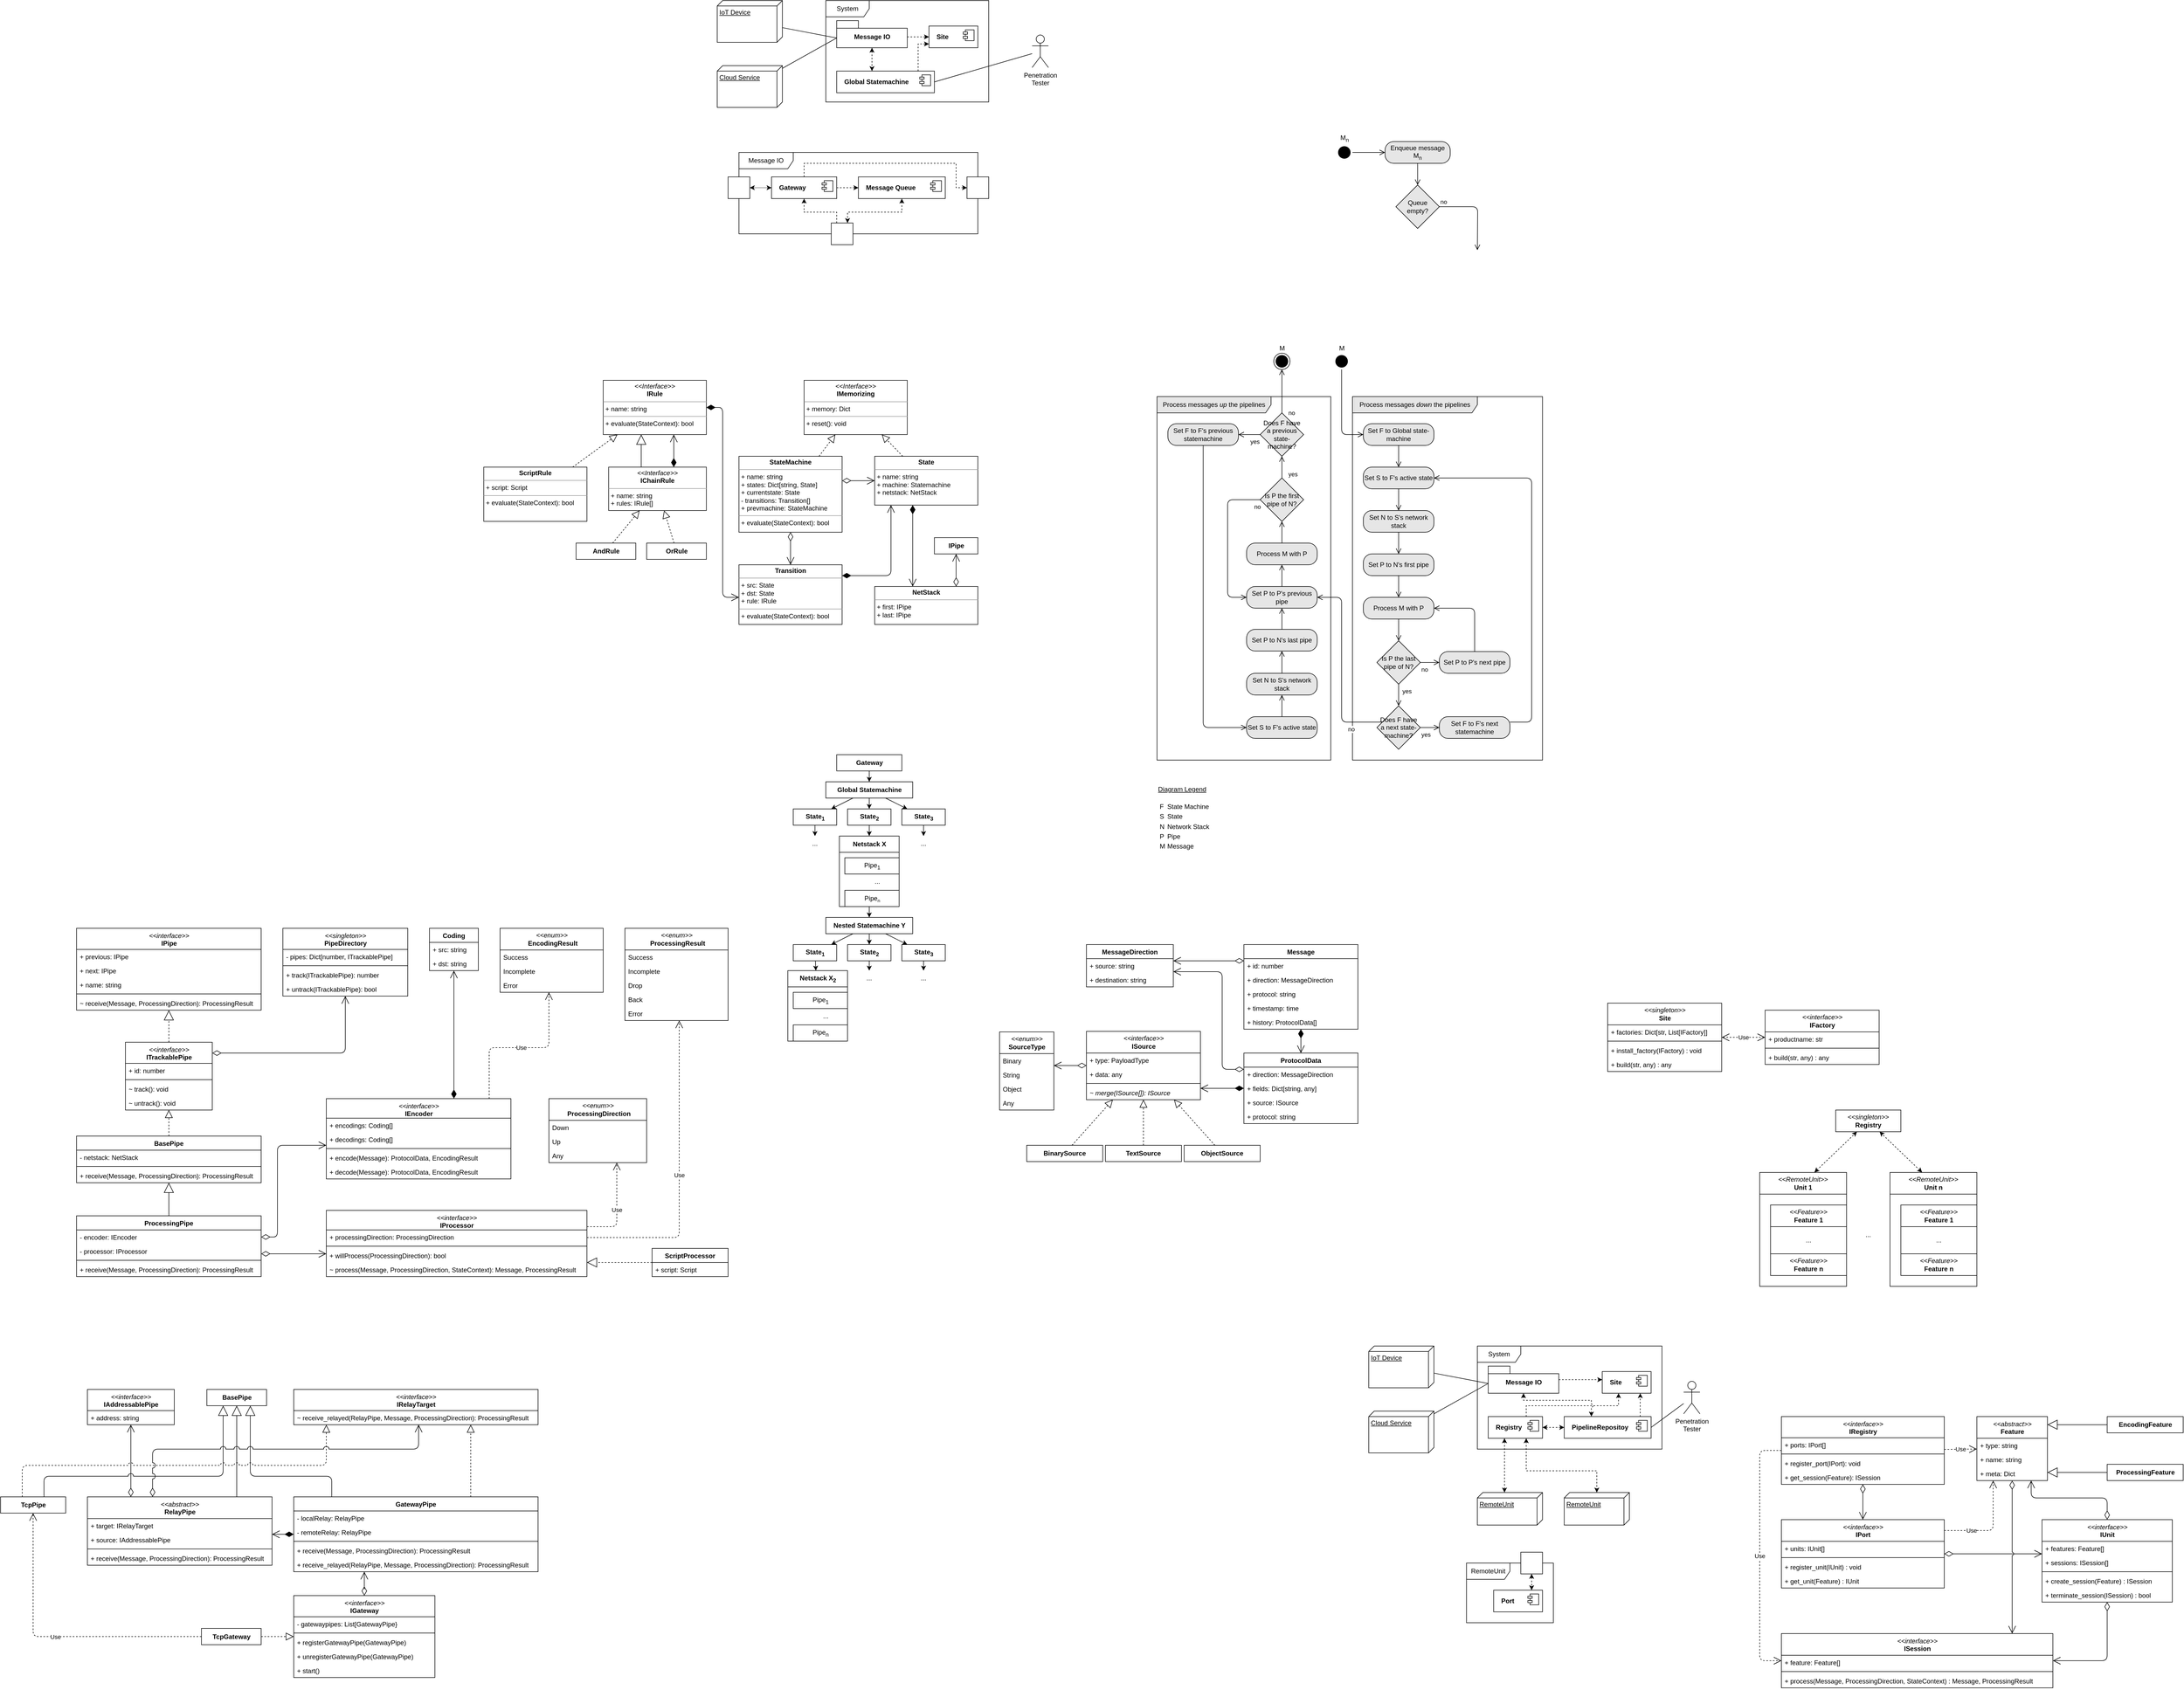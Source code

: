 <mxfile version="14.6.13" type="device"><diagram name="Page-1" id="e7e014a7-5840-1c2e-5031-d8a46d1fe8dd"><mxGraphModel dx="3323" dy="678" grid="1" gridSize="10" guides="1" tooltips="1" connect="1" arrows="1" fold="1" page="1" pageScale="1" pageWidth="1169" pageHeight="826" background="#ffffff" math="0" shadow="0"><root><mxCell id="0"/><mxCell id="1" parent="0"/><mxCell id="00uAtTUqp5Cdzatu6MMl-175" value="Process messages &lt;i&gt;up&lt;/i&gt; the pipelines" style="shape=umlFrame;whiteSpace=wrap;html=1;rounded=0;strokeColor=#000000;fillColor=#E6E6E6;align=center;width=210;height=30;" parent="1" vertex="1"><mxGeometry x="850" y="770" width="320" height="670" as="geometry"/></mxCell><mxCell id="00uAtTUqp5Cdzatu6MMl-174" value="Process messages &lt;i&gt;down&lt;/i&gt; the pipelines" style="shape=umlFrame;whiteSpace=wrap;html=1;rounded=0;strokeColor=#000000;fillColor=#E6E6E6;align=center;width=230;height=30;" parent="1" vertex="1"><mxGeometry x="1210" y="770" width="350" height="670" as="geometry"/></mxCell><mxCell id="00uAtTUqp5Cdzatu6MMl-41" value="System" style="shape=umlFrame;whiteSpace=wrap;html=1;width=80;height=30;container=1;recursiveResize=0;" parent="1" vertex="1"><mxGeometry x="240" y="40" width="300" height="187" as="geometry"/></mxCell><mxCell id="00uAtTUqp5Cdzatu6MMl-53" style="edgeStyle=orthogonalEdgeStyle;rounded=0;orthogonalLoop=1;jettySize=auto;html=1;dashed=1;startArrow=classic;startFill=1;" parent="00uAtTUqp5Cdzatu6MMl-41" source="00uAtTUqp5Cdzatu6MMl-50" target="00uAtTUqp5Cdzatu6MMl-112" edge="1"><mxGeometry relative="1" as="geometry"><mxPoint x="80" y="128" as="targetPoint"/><Array as="points"><mxPoint x="85" y="120"/><mxPoint x="85" y="120"/></Array></mxGeometry></mxCell><mxCell id="00uAtTUqp5Cdzatu6MMl-50" value="Message IO" style="shape=folder;fontStyle=1;spacingTop=10;tabWidth=40;tabHeight=14;tabPosition=left;html=1;" parent="00uAtTUqp5Cdzatu6MMl-41" vertex="1"><mxGeometry x="20" y="37" width="130" height="50" as="geometry"/></mxCell><mxCell id="00uAtTUqp5Cdzatu6MMl-85" style="edgeStyle=orthogonalEdgeStyle;rounded=0;orthogonalLoop=1;jettySize=auto;html=1;dashed=1;" parent="00uAtTUqp5Cdzatu6MMl-41" source="00uAtTUqp5Cdzatu6MMl-50" target="00uAtTUqp5Cdzatu6MMl-119" edge="1"><mxGeometry relative="1" as="geometry"><mxPoint x="20" y="355" as="sourcePoint"/><mxPoint x="190" y="60" as="targetPoint"/><Array as="points"><mxPoint x="170" y="67"/><mxPoint x="170" y="67"/></Array></mxGeometry></mxCell><mxCell id="00uAtTUqp5Cdzatu6MMl-86" style="edgeStyle=orthogonalEdgeStyle;rounded=0;orthogonalLoop=1;jettySize=auto;html=1;dashed=1;" parent="00uAtTUqp5Cdzatu6MMl-41" source="00uAtTUqp5Cdzatu6MMl-112" target="00uAtTUqp5Cdzatu6MMl-119" edge="1"><mxGeometry relative="1" as="geometry"><mxPoint x="150" y="140.0" as="sourcePoint"/><mxPoint x="190" y="78" as="targetPoint"/><Array as="points"><mxPoint x="170" y="80"/></Array></mxGeometry></mxCell><mxCell id="00uAtTUqp5Cdzatu6MMl-112" value="&lt;b&gt;Global Statemachine&lt;/b&gt;" style="html=1;dropTarget=0;rounded=0;align=left;spacingRight=0;spacingLeft=12;" parent="00uAtTUqp5Cdzatu6MMl-41" vertex="1"><mxGeometry x="20" y="130" width="180" height="40" as="geometry"/></mxCell><mxCell id="00uAtTUqp5Cdzatu6MMl-113" value="" style="shape=module;jettyWidth=8;jettyHeight=4;" parent="00uAtTUqp5Cdzatu6MMl-112" vertex="1"><mxGeometry x="1" width="20" height="20" relative="1" as="geometry"><mxPoint x="-27" y="7" as="offset"/></mxGeometry></mxCell><mxCell id="00uAtTUqp5Cdzatu6MMl-119" value="&lt;b&gt;Site&lt;/b&gt;" style="html=1;dropTarget=0;rounded=0;align=left;spacingRight=0;spacingLeft=12;" parent="00uAtTUqp5Cdzatu6MMl-41" vertex="1"><mxGeometry x="190" y="47" width="90" height="40" as="geometry"/></mxCell><mxCell id="00uAtTUqp5Cdzatu6MMl-120" value="" style="shape=module;jettyWidth=8;jettyHeight=4;" parent="00uAtTUqp5Cdzatu6MMl-119" vertex="1"><mxGeometry x="1" width="20" height="20" relative="1" as="geometry"><mxPoint x="-27" y="7" as="offset"/></mxGeometry></mxCell><mxCell id="00uAtTUqp5Cdzatu6MMl-56" style="rounded=0;orthogonalLoop=1;jettySize=auto;html=1;entryX=0;entryY=0;entryDx=0;entryDy=32;entryPerimeter=0;endArrow=none;endFill=0;" parent="1" source="00uAtTUqp5Cdzatu6MMl-54" target="00uAtTUqp5Cdzatu6MMl-50" edge="1"><mxGeometry relative="1" as="geometry"/></mxCell><mxCell id="00uAtTUqp5Cdzatu6MMl-54" value="IoT Device" style="verticalAlign=top;align=left;spacingTop=8;spacingLeft=2;spacingRight=12;shape=cube;size=10;direction=south;fontStyle=4;html=1;" parent="1" vertex="1"><mxGeometry x="40" y="40" width="120" height="77" as="geometry"/></mxCell><mxCell id="00uAtTUqp5Cdzatu6MMl-57" style="edgeStyle=none;rounded=0;orthogonalLoop=1;jettySize=auto;html=1;entryX=0;entryY=0;entryDx=0;entryDy=32;entryPerimeter=0;endArrow=none;endFill=0;" parent="1" source="00uAtTUqp5Cdzatu6MMl-55" target="00uAtTUqp5Cdzatu6MMl-50" edge="1"><mxGeometry relative="1" as="geometry"/></mxCell><mxCell id="00uAtTUqp5Cdzatu6MMl-55" value="Cloud Service" style="verticalAlign=top;align=left;spacingTop=8;spacingLeft=2;spacingRight=12;shape=cube;size=10;direction=south;fontStyle=4;html=1;" parent="1" vertex="1"><mxGeometry x="40" y="160" width="120" height="77" as="geometry"/></mxCell><mxCell id="00uAtTUqp5Cdzatu6MMl-58" value="Message IO" style="shape=umlFrame;whiteSpace=wrap;html=1;width=100;height=30;container=1;recursiveResize=0;" parent="1" vertex="1"><mxGeometry x="80" y="320" width="440" height="150" as="geometry"/></mxCell><mxCell id="00uAtTUqp5Cdzatu6MMl-67" value="" style="rounded=0;whiteSpace=wrap;html=1;align=left;" parent="00uAtTUqp5Cdzatu6MMl-58" vertex="1"><mxGeometry x="170" y="130" width="40" height="40" as="geometry"/></mxCell><mxCell id="00uAtTUqp5Cdzatu6MMl-64" value="" style="rounded=0;whiteSpace=wrap;html=1;align=left;" parent="00uAtTUqp5Cdzatu6MMl-58" vertex="1"><mxGeometry x="-20" y="45" width="40" height="40" as="geometry"/></mxCell><mxCell id="00uAtTUqp5Cdzatu6MMl-65" style="edgeStyle=orthogonalEdgeStyle;rounded=0;orthogonalLoop=1;jettySize=auto;html=1;dashed=1;dashPattern=1 1;startArrow=classic;startFill=1;" parent="00uAtTUqp5Cdzatu6MMl-58" source="00uAtTUqp5Cdzatu6MMl-64" target="00uAtTUqp5Cdzatu6MMl-121" edge="1"><mxGeometry relative="1" as="geometry"><mxPoint x="250.034" y="-183" as="sourcePoint"/><mxPoint x="60" y="65.0" as="targetPoint"/><Array as="points"/></mxGeometry></mxCell><mxCell id="00uAtTUqp5Cdzatu6MMl-66" style="edgeStyle=orthogonalEdgeStyle;rounded=0;orthogonalLoop=1;jettySize=auto;html=1;dashed=1;" parent="00uAtTUqp5Cdzatu6MMl-58" source="00uAtTUqp5Cdzatu6MMl-121" target="00uAtTUqp5Cdzatu6MMl-123" edge="1"><mxGeometry relative="1" as="geometry"><mxPoint x="180" y="65.0" as="sourcePoint"/><mxPoint x="220" y="65.0" as="targetPoint"/></mxGeometry></mxCell><mxCell id="00uAtTUqp5Cdzatu6MMl-68" style="edgeStyle=orthogonalEdgeStyle;rounded=0;orthogonalLoop=1;jettySize=auto;html=1;dashed=1;startArrow=classic;startFill=1;" parent="00uAtTUqp5Cdzatu6MMl-58" source="00uAtTUqp5Cdzatu6MMl-123" target="00uAtTUqp5Cdzatu6MMl-67" edge="1"><mxGeometry relative="1" as="geometry"><mxPoint x="300.034" y="90.0" as="sourcePoint"/><mxPoint x="150.034" y="60.0" as="targetPoint"/><Array as="points"><mxPoint x="300" y="110"/><mxPoint x="200" y="110"/></Array></mxGeometry></mxCell><mxCell id="00uAtTUqp5Cdzatu6MMl-70" style="edgeStyle=orthogonalEdgeStyle;rounded=0;orthogonalLoop=1;jettySize=auto;html=1;dashed=1;exitX=0.25;exitY=0;exitDx=0;exitDy=0;" parent="00uAtTUqp5Cdzatu6MMl-58" source="00uAtTUqp5Cdzatu6MMl-67" target="00uAtTUqp5Cdzatu6MMl-121" edge="1"><mxGeometry relative="1" as="geometry"><mxPoint x="190" y="75" as="sourcePoint"/><mxPoint x="120" y="90.0" as="targetPoint"/><Array as="points"><mxPoint x="180" y="110"/><mxPoint x="120" y="110"/></Array></mxGeometry></mxCell><mxCell id="00uAtTUqp5Cdzatu6MMl-121" value="&lt;b&gt;Gateway&lt;/b&gt;" style="html=1;dropTarget=0;rounded=0;align=left;spacingRight=0;spacingLeft=12;" parent="00uAtTUqp5Cdzatu6MMl-58" vertex="1"><mxGeometry x="60" y="45" width="120" height="40" as="geometry"/></mxCell><mxCell id="00uAtTUqp5Cdzatu6MMl-122" value="" style="shape=module;jettyWidth=8;jettyHeight=4;" parent="00uAtTUqp5Cdzatu6MMl-121" vertex="1"><mxGeometry x="1" width="20" height="20" relative="1" as="geometry"><mxPoint x="-27" y="7" as="offset"/></mxGeometry></mxCell><mxCell id="00uAtTUqp5Cdzatu6MMl-123" value="&lt;b&gt;Message Queue&lt;/b&gt;" style="html=1;dropTarget=0;rounded=0;align=left;spacingRight=0;spacingLeft=12;" parent="00uAtTUqp5Cdzatu6MMl-58" vertex="1"><mxGeometry x="220" y="45" width="160" height="40" as="geometry"/></mxCell><mxCell id="00uAtTUqp5Cdzatu6MMl-124" value="" style="shape=module;jettyWidth=8;jettyHeight=4;" parent="00uAtTUqp5Cdzatu6MMl-123" vertex="1"><mxGeometry x="1" width="20" height="20" relative="1" as="geometry"><mxPoint x="-27" y="7" as="offset"/></mxGeometry></mxCell><mxCell id="00uAtTUqp5Cdzatu6MMl-87" value="" style="rounded=0;whiteSpace=wrap;html=1;align=left;" parent="1" vertex="1"><mxGeometry x="500" y="365" width="40" height="40" as="geometry"/></mxCell><mxCell id="00uAtTUqp5Cdzatu6MMl-88" style="edgeStyle=orthogonalEdgeStyle;rounded=0;orthogonalLoop=1;jettySize=auto;html=1;dashed=1;exitX=0.5;exitY=0;exitDx=0;exitDy=0;" parent="1" source="00uAtTUqp5Cdzatu6MMl-121" target="00uAtTUqp5Cdzatu6MMl-87" edge="1"><mxGeometry relative="1" as="geometry"><mxPoint x="200.034" y="360.0" as="sourcePoint"/><mxPoint x="200" y="420" as="targetPoint"/><Array as="points"><mxPoint x="200" y="340"/><mxPoint x="480" y="340"/><mxPoint x="480" y="385"/></Array></mxGeometry></mxCell><mxCell id="00uAtTUqp5Cdzatu6MMl-93" style="edgeStyle=none;rounded=0;orthogonalLoop=1;jettySize=auto;html=1;startArrow=none;startFill=0;endArrow=none;endFill=0;entryX=1;entryY=0.5;entryDx=0;entryDy=0;" parent="1" source="00uAtTUqp5Cdzatu6MMl-92" target="00uAtTUqp5Cdzatu6MMl-112" edge="1"><mxGeometry relative="1" as="geometry"><mxPoint x="390" y="198" as="targetPoint"/></mxGeometry></mxCell><mxCell id="00uAtTUqp5Cdzatu6MMl-92" value="Penetration&lt;br&gt;Tester" style="shape=umlActor;verticalLabelPosition=bottom;verticalAlign=top;html=1;rounded=0;align=center;" parent="1" vertex="1"><mxGeometry x="620" y="103.5" width="30" height="60" as="geometry"/></mxCell><mxCell id="00uAtTUqp5Cdzatu6MMl-126" value="M&lt;sub&gt;n&lt;/sub&gt;" style="ellipse;html=1;shape=startState;fillColor=#000000;rounded=0;align=center;labelPosition=center;verticalLabelPosition=top;verticalAlign=bottom;" parent="1" vertex="1"><mxGeometry x="1180" y="305" width="30" height="30" as="geometry"/></mxCell><mxCell id="00uAtTUqp5Cdzatu6MMl-127" value="" style="edgeStyle=orthogonalEdgeStyle;html=1;verticalAlign=bottom;endArrow=open;endSize=8;" parent="1" source="00uAtTUqp5Cdzatu6MMl-126" target="00uAtTUqp5Cdzatu6MMl-128" edge="1"><mxGeometry relative="1" as="geometry"><mxPoint x="1215" y="359" as="targetPoint"/></mxGeometry></mxCell><mxCell id="00uAtTUqp5Cdzatu6MMl-128" value="Enqueue message M&lt;sub&gt;n&lt;/sub&gt;" style="rounded=1;whiteSpace=wrap;html=1;arcSize=40;fontColor=#000000;align=center;fillColor=#E6E6E6;" parent="1" vertex="1"><mxGeometry x="1270" y="300" width="120" height="40" as="geometry"/></mxCell><mxCell id="00uAtTUqp5Cdzatu6MMl-129" value="" style="edgeStyle=orthogonalEdgeStyle;html=1;verticalAlign=bottom;endArrow=open;endSize=8;entryX=0.5;entryY=0;entryDx=0;entryDy=0;" parent="1" source="00uAtTUqp5Cdzatu6MMl-128" target="00uAtTUqp5Cdzatu6MMl-130" edge="1"><mxGeometry relative="1" as="geometry"><mxPoint x="1215" y="460" as="targetPoint"/></mxGeometry></mxCell><mxCell id="00uAtTUqp5Cdzatu6MMl-130" value="Queue empty?" style="rhombus;whiteSpace=wrap;html=1;rounded=0;align=center;fillColor=#E6E6E6;" parent="1" vertex="1"><mxGeometry x="1290" y="380" width="80" height="80" as="geometry"/></mxCell><mxCell id="00uAtTUqp5Cdzatu6MMl-131" value="no" style="edgeStyle=orthogonalEdgeStyle;html=1;align=left;verticalAlign=bottom;endArrow=open;endSize=8;" parent="1" source="00uAtTUqp5Cdzatu6MMl-130" edge="1"><mxGeometry x="-1" relative="1" as="geometry"><mxPoint x="1440.059" y="500" as="targetPoint"/></mxGeometry></mxCell><mxCell id="00uAtTUqp5Cdzatu6MMl-133" value="M" style="ellipse;html=1;shape=endState;fillColor=#000000;rounded=0;align=center;verticalAlign=bottom;labelPosition=center;verticalLabelPosition=top;" parent="1" vertex="1"><mxGeometry x="1065" y="690" width="30" height="30" as="geometry"/></mxCell><mxCell id="00uAtTUqp5Cdzatu6MMl-134" value="Set F to Global state-machine" style="rounded=1;whiteSpace=wrap;html=1;arcSize=40;fontColor=#000000;align=center;fillColor=#E6E6E6;" parent="1" vertex="1"><mxGeometry x="1230" y="820" width="130" height="40" as="geometry"/></mxCell><mxCell id="00uAtTUqp5Cdzatu6MMl-138" style="edgeStyle=orthogonalEdgeStyle;rounded=1;orthogonalLoop=1;jettySize=auto;html=1;startArrow=none;startFill=0;endArrow=open;endFill=0;strokeColor=#000000;endSize=8;" parent="1" source="00uAtTUqp5Cdzatu6MMl-135" target="00uAtTUqp5Cdzatu6MMl-137" edge="1"><mxGeometry relative="1" as="geometry"/></mxCell><mxCell id="00uAtTUqp5Cdzatu6MMl-135" value="Set S to F's active state" style="rounded=1;whiteSpace=wrap;html=1;arcSize=40;fontColor=#000000;align=center;fillColor=#E6E6E6;" parent="1" vertex="1"><mxGeometry x="1230" y="900" width="130" height="40" as="geometry"/></mxCell><mxCell id="00uAtTUqp5Cdzatu6MMl-136" value="" style="edgeStyle=orthogonalEdgeStyle;html=1;align=left;verticalAlign=bottom;endArrow=open;endSize=8;" parent="1" source="00uAtTUqp5Cdzatu6MMl-134" target="00uAtTUqp5Cdzatu6MMl-135" edge="1"><mxGeometry x="-1" relative="1" as="geometry"><mxPoint x="1240" y="850" as="targetPoint"/><mxPoint x="1200" y="850" as="sourcePoint"/></mxGeometry></mxCell><mxCell id="00uAtTUqp5Cdzatu6MMl-140" style="edgeStyle=orthogonalEdgeStyle;rounded=1;orthogonalLoop=1;jettySize=auto;html=1;startArrow=none;startFill=0;endArrow=open;endFill=0;endSize=8;strokeColor=#000000;" parent="1" source="00uAtTUqp5Cdzatu6MMl-137" target="00uAtTUqp5Cdzatu6MMl-139" edge="1"><mxGeometry relative="1" as="geometry"/></mxCell><mxCell id="00uAtTUqp5Cdzatu6MMl-137" value="Set N to S's network stack" style="rounded=1;whiteSpace=wrap;html=1;arcSize=40;fontColor=#000000;align=center;fillColor=#E6E6E6;" parent="1" vertex="1"><mxGeometry x="1230" y="980" width="130" height="40" as="geometry"/></mxCell><mxCell id="00uAtTUqp5Cdzatu6MMl-142" style="edgeStyle=orthogonalEdgeStyle;rounded=1;orthogonalLoop=1;jettySize=auto;html=1;startArrow=none;startFill=0;endArrow=open;endFill=0;endSize=8;strokeColor=#000000;" parent="1" source="00uAtTUqp5Cdzatu6MMl-139" edge="1"><mxGeometry relative="1" as="geometry"><mxPoint x="1295" y="1140" as="targetPoint"/></mxGeometry></mxCell><mxCell id="00uAtTUqp5Cdzatu6MMl-139" value="Set P to N's first pipe" style="rounded=1;whiteSpace=wrap;html=1;arcSize=40;fontColor=#000000;align=center;fillColor=#E6E6E6;" parent="1" vertex="1"><mxGeometry x="1230" y="1060" width="130" height="40" as="geometry"/></mxCell><mxCell id="00uAtTUqp5Cdzatu6MMl-145" style="edgeStyle=orthogonalEdgeStyle;rounded=1;orthogonalLoop=1;jettySize=auto;html=1;startArrow=none;startFill=0;endArrow=open;endFill=0;endSize=8;strokeColor=#000000;" parent="1" source="00uAtTUqp5Cdzatu6MMl-143" target="00uAtTUqp5Cdzatu6MMl-144" edge="1"><mxGeometry relative="1" as="geometry"/></mxCell><mxCell id="00uAtTUqp5Cdzatu6MMl-143" value="Process M with P" style="rounded=1;whiteSpace=wrap;html=1;arcSize=40;fontColor=#000000;align=center;fillColor=#E6E6E6;" parent="1" vertex="1"><mxGeometry x="1230" y="1140" width="130" height="40" as="geometry"/></mxCell><mxCell id="00uAtTUqp5Cdzatu6MMl-144" value="Is P the last pipe of N?" style="rhombus;whiteSpace=wrap;html=1;rounded=0;align=center;fillColor=#E6E6E6;" parent="1" vertex="1"><mxGeometry x="1255" y="1220" width="80" height="80" as="geometry"/></mxCell><mxCell id="00uAtTUqp5Cdzatu6MMl-149" style="edgeStyle=orthogonalEdgeStyle;rounded=1;orthogonalLoop=1;jettySize=auto;html=1;startArrow=none;startFill=0;endArrow=open;endFill=0;endSize=8;strokeColor=#000000;" parent="1" source="00uAtTUqp5Cdzatu6MMl-146" target="00uAtTUqp5Cdzatu6MMl-143" edge="1"><mxGeometry relative="1" as="geometry"><Array as="points"><mxPoint x="1435" y="1160"/></Array></mxGeometry></mxCell><mxCell id="00uAtTUqp5Cdzatu6MMl-146" value="Set P to P's next pipe" style="rounded=1;whiteSpace=wrap;html=1;arcSize=40;fontColor=#000000;align=center;fillColor=#E6E6E6;" parent="1" vertex="1"><mxGeometry x="1370" y="1240" width="130" height="40" as="geometry"/></mxCell><mxCell id="00uAtTUqp5Cdzatu6MMl-147" value="no" style="edgeStyle=orthogonalEdgeStyle;html=1;align=left;verticalAlign=top;endArrow=open;endSize=8;" parent="1" source="00uAtTUqp5Cdzatu6MMl-144" target="00uAtTUqp5Cdzatu6MMl-146" edge="1"><mxGeometry x="-1" relative="1" as="geometry"><mxPoint x="1160" y="930" as="targetPoint"/><mxPoint x="1160" y="890" as="sourcePoint"/></mxGeometry></mxCell><mxCell id="00uAtTUqp5Cdzatu6MMl-148" value="yes" style="edgeStyle=orthogonalEdgeStyle;html=1;align=left;verticalAlign=top;endArrow=open;endSize=8;" parent="1" source="00uAtTUqp5Cdzatu6MMl-144" target="00uAtTUqp5Cdzatu6MMl-150" edge="1"><mxGeometry x="-1" y="5" relative="1" as="geometry"><mxPoint x="1295" y="1330" as="targetPoint"/><mxPoint x="1345" y="1270" as="sourcePoint"/><mxPoint as="offset"/></mxGeometry></mxCell><mxCell id="00uAtTUqp5Cdzatu6MMl-150" value="Does F have a next state-machine?" style="rhombus;whiteSpace=wrap;html=1;rounded=0;align=center;fillColor=#E6E6E6;" parent="1" vertex="1"><mxGeometry x="1255" y="1340" width="80" height="80" as="geometry"/></mxCell><mxCell id="00uAtTUqp5Cdzatu6MMl-151" value="yes" style="edgeStyle=orthogonalEdgeStyle;html=1;align=left;verticalAlign=top;endArrow=open;endSize=8;entryX=0;entryY=0.5;entryDx=0;entryDy=0;" parent="1" source="00uAtTUqp5Cdzatu6MMl-150" target="00uAtTUqp5Cdzatu6MMl-152" edge="1"><mxGeometry x="-1" relative="1" as="geometry"><mxPoint x="1370" y="1370" as="targetPoint"/><mxPoint x="1305" y="1310" as="sourcePoint"/></mxGeometry></mxCell><mxCell id="00uAtTUqp5Cdzatu6MMl-153" style="edgeStyle=orthogonalEdgeStyle;rounded=1;orthogonalLoop=1;jettySize=auto;html=1;startArrow=none;startFill=0;endArrow=open;endFill=0;endSize=8;strokeColor=#000000;" parent="1" source="00uAtTUqp5Cdzatu6MMl-152" target="00uAtTUqp5Cdzatu6MMl-135" edge="1"><mxGeometry relative="1" as="geometry"><Array as="points"><mxPoint x="1540" y="1370"/><mxPoint x="1540" y="920"/></Array></mxGeometry></mxCell><mxCell id="00uAtTUqp5Cdzatu6MMl-152" value="Set F to F's next statemachine" style="rounded=1;whiteSpace=wrap;html=1;arcSize=40;fontColor=#000000;align=center;fillColor=#E6E6E6;" parent="1" vertex="1"><mxGeometry x="1370" y="1360" width="130" height="40" as="geometry"/></mxCell><mxCell id="00uAtTUqp5Cdzatu6MMl-154" value="no" style="edgeStyle=orthogonalEdgeStyle;html=1;align=left;verticalAlign=top;endArrow=open;endSize=8;" parent="1" source="00uAtTUqp5Cdzatu6MMl-150" target="00uAtTUqp5Cdzatu6MMl-155" edge="1"><mxGeometry x="-0.625" relative="1" as="geometry"><mxPoint x="1120" y="1170" as="targetPoint"/><mxPoint x="1275" y="1070" as="sourcePoint"/><Array as="points"><mxPoint x="1190" y="1370"/><mxPoint x="1190" y="1140"/></Array><mxPoint as="offset"/></mxGeometry></mxCell><mxCell id="00uAtTUqp5Cdzatu6MMl-157" style="edgeStyle=orthogonalEdgeStyle;rounded=1;orthogonalLoop=1;jettySize=auto;html=1;startArrow=none;startFill=0;endArrow=open;endFill=0;endSize=8;strokeColor=#000000;" parent="1" source="00uAtTUqp5Cdzatu6MMl-155" target="00uAtTUqp5Cdzatu6MMl-156" edge="1"><mxGeometry relative="1" as="geometry"/></mxCell><mxCell id="00uAtTUqp5Cdzatu6MMl-155" value="Set P to P's previous pipe" style="rounded=1;whiteSpace=wrap;html=1;arcSize=40;fontColor=#000000;align=center;fillColor=#E6E6E6;" parent="1" vertex="1"><mxGeometry x="1015" y="1120" width="130" height="40" as="geometry"/></mxCell><mxCell id="00uAtTUqp5Cdzatu6MMl-159" style="edgeStyle=orthogonalEdgeStyle;rounded=1;orthogonalLoop=1;jettySize=auto;html=1;startArrow=none;startFill=0;endArrow=open;endFill=0;endSize=8;strokeColor=#000000;" parent="1" source="00uAtTUqp5Cdzatu6MMl-156" target="00uAtTUqp5Cdzatu6MMl-158" edge="1"><mxGeometry relative="1" as="geometry"/></mxCell><mxCell id="00uAtTUqp5Cdzatu6MMl-156" value="Process M with P" style="rounded=1;whiteSpace=wrap;html=1;arcSize=40;fontColor=#000000;align=center;fillColor=#E6E6E6;" parent="1" vertex="1"><mxGeometry x="1015" y="1040" width="130" height="40" as="geometry"/></mxCell><mxCell id="00uAtTUqp5Cdzatu6MMl-158" value="Is P the first pipe of N?" style="rhombus;whiteSpace=wrap;html=1;rounded=0;align=center;fillColor=#E6E6E6;" parent="1" vertex="1"><mxGeometry x="1040" y="920" width="80" height="80" as="geometry"/></mxCell><mxCell id="00uAtTUqp5Cdzatu6MMl-160" value="no" style="edgeStyle=orthogonalEdgeStyle;html=1;align=left;verticalAlign=top;endArrow=open;endSize=8;" parent="1" source="00uAtTUqp5Cdzatu6MMl-158" target="00uAtTUqp5Cdzatu6MMl-155" edge="1"><mxGeometry x="-0.905" relative="1" as="geometry"><mxPoint x="1310" y="1070" as="targetPoint"/><mxPoint x="1275" y="1070" as="sourcePoint"/><Array as="points"><mxPoint x="980" y="960"/><mxPoint x="980" y="1140"/></Array><mxPoint as="offset"/></mxGeometry></mxCell><mxCell id="00uAtTUqp5Cdzatu6MMl-161" value="yes" style="edgeStyle=orthogonalEdgeStyle;html=1;align=left;verticalAlign=top;endArrow=open;endSize=8;" parent="1" source="00uAtTUqp5Cdzatu6MMl-158" target="00uAtTUqp5Cdzatu6MMl-170" edge="1"><mxGeometry y="-10" relative="1" as="geometry"><mxPoint x="1075" y="880" as="targetPoint"/><mxPoint x="1235" y="1110" as="sourcePoint"/><mxPoint as="offset"/></mxGeometry></mxCell><mxCell id="00uAtTUqp5Cdzatu6MMl-166" style="edgeStyle=orthogonalEdgeStyle;rounded=1;orthogonalLoop=1;jettySize=auto;html=1;startArrow=none;startFill=0;endArrow=open;endFill=0;endSize=8;strokeColor=#000000;" parent="1" source="00uAtTUqp5Cdzatu6MMl-162" target="00uAtTUqp5Cdzatu6MMl-165" edge="1"><mxGeometry relative="1" as="geometry"><Array as="points"><mxPoint x="935" y="1380"/></Array></mxGeometry></mxCell><mxCell id="00uAtTUqp5Cdzatu6MMl-162" value="Set F to F's previous statemachine" style="rounded=1;whiteSpace=wrap;html=1;arcSize=40;fontColor=#000000;align=center;fillColor=#E6E6E6;" parent="1" vertex="1"><mxGeometry x="870" y="820" width="130" height="40" as="geometry"/></mxCell><mxCell id="00uAtTUqp5Cdzatu6MMl-169" style="edgeStyle=orthogonalEdgeStyle;rounded=1;orthogonalLoop=1;jettySize=auto;html=1;startArrow=none;startFill=0;endArrow=open;endFill=0;endSize=8;strokeColor=#000000;" parent="1" source="00uAtTUqp5Cdzatu6MMl-163" target="00uAtTUqp5Cdzatu6MMl-155" edge="1"><mxGeometry relative="1" as="geometry"/></mxCell><mxCell id="00uAtTUqp5Cdzatu6MMl-163" value="Set P to N's last pipe" style="rounded=1;whiteSpace=wrap;html=1;arcSize=40;fontColor=#000000;align=center;fillColor=#E6E6E6;" parent="1" vertex="1"><mxGeometry x="1015" y="1199" width="130" height="40" as="geometry"/></mxCell><mxCell id="00uAtTUqp5Cdzatu6MMl-168" style="edgeStyle=orthogonalEdgeStyle;rounded=1;orthogonalLoop=1;jettySize=auto;html=1;startArrow=none;startFill=0;endArrow=open;endFill=0;endSize=8;strokeColor=#000000;" parent="1" source="00uAtTUqp5Cdzatu6MMl-164" target="00uAtTUqp5Cdzatu6MMl-163" edge="1"><mxGeometry relative="1" as="geometry"/></mxCell><mxCell id="00uAtTUqp5Cdzatu6MMl-164" value="Set N to S's network stack" style="rounded=1;whiteSpace=wrap;html=1;arcSize=40;fontColor=#000000;align=center;fillColor=#E6E6E6;" parent="1" vertex="1"><mxGeometry x="1015" y="1280" width="130" height="40" as="geometry"/></mxCell><mxCell id="00uAtTUqp5Cdzatu6MMl-167" style="edgeStyle=orthogonalEdgeStyle;rounded=1;orthogonalLoop=1;jettySize=auto;html=1;startArrow=none;startFill=0;endArrow=open;endFill=0;endSize=8;strokeColor=#000000;" parent="1" source="00uAtTUqp5Cdzatu6MMl-165" target="00uAtTUqp5Cdzatu6MMl-164" edge="1"><mxGeometry relative="1" as="geometry"/></mxCell><mxCell id="00uAtTUqp5Cdzatu6MMl-165" value="Set S to F's active state" style="rounded=1;whiteSpace=wrap;html=1;arcSize=40;fontColor=#000000;align=center;fillColor=#E6E6E6;" parent="1" vertex="1"><mxGeometry x="1015" y="1360" width="130" height="40" as="geometry"/></mxCell><mxCell id="00uAtTUqp5Cdzatu6MMl-170" value="Does F have a previous state-machine?" style="rhombus;whiteSpace=wrap;html=1;rounded=0;align=center;fillColor=#E6E6E6;" parent="1" vertex="1"><mxGeometry x="1040" y="800" width="80" height="80" as="geometry"/></mxCell><mxCell id="00uAtTUqp5Cdzatu6MMl-171" value="yes" style="edgeStyle=orthogonalEdgeStyle;html=1;align=left;verticalAlign=top;endArrow=open;endSize=8;" parent="1" source="00uAtTUqp5Cdzatu6MMl-170" target="00uAtTUqp5Cdzatu6MMl-162" edge="1"><mxGeometry relative="1" as="geometry"><mxPoint x="1085" y="890" as="targetPoint"/><mxPoint x="1085" y="930" as="sourcePoint"/><Array as="points"/><mxPoint as="offset"/></mxGeometry></mxCell><mxCell id="00uAtTUqp5Cdzatu6MMl-172" value="no" style="edgeStyle=orthogonalEdgeStyle;html=1;align=left;verticalAlign=top;endArrow=open;endSize=8;" parent="1" source="00uAtTUqp5Cdzatu6MMl-170" target="00uAtTUqp5Cdzatu6MMl-133" edge="1"><mxGeometry x="-0.667" y="-10" relative="1" as="geometry"><mxPoint x="1080.059" y="705" as="targetPoint"/><mxPoint x="1045.029" y="970.029" as="sourcePoint"/><Array as="points"><mxPoint x="1080" y="730"/><mxPoint x="1080" y="730"/></Array><mxPoint as="offset"/></mxGeometry></mxCell><mxCell id="00uAtTUqp5Cdzatu6MMl-177" style="edgeStyle=orthogonalEdgeStyle;rounded=1;orthogonalLoop=1;jettySize=auto;html=1;startArrow=none;startFill=0;endArrow=open;endFill=0;endSize=8;strokeColor=#000000;" parent="1" source="00uAtTUqp5Cdzatu6MMl-181" target="00uAtTUqp5Cdzatu6MMl-134" edge="1"><mxGeometry relative="1" as="geometry"><mxPoint x="1190.059" y="660" as="sourcePoint"/><Array as="points"><mxPoint x="1190" y="840"/></Array></mxGeometry></mxCell><mxCell id="00uAtTUqp5Cdzatu6MMl-181" value="M" style="ellipse;html=1;shape=startState;fillColor=#000000;rounded=0;align=center;labelPosition=center;verticalLabelPosition=top;verticalAlign=bottom;" parent="1" vertex="1"><mxGeometry x="1175" y="690" width="30" height="30" as="geometry"/></mxCell><mxCell id="00uAtTUqp5Cdzatu6MMl-182" value="&lt;p style=&quot;margin: 0px ; margin-top: 4px ; text-align: center&quot;&gt;&lt;b&gt;StateMachine&lt;/b&gt;&lt;/p&gt;&lt;hr size=&quot;1&quot;&gt;&lt;p style=&quot;margin: 0px ; margin-left: 4px&quot;&gt;+ name: string&lt;br&gt;+ states: Dict[string, State]&lt;/p&gt;&lt;p style=&quot;margin: 0px ; margin-left: 4px&quot;&gt;+ currentstate: State&lt;/p&gt;&lt;p style=&quot;margin: 0px ; margin-left: 4px&quot;&gt;- transitions: Transition[]&lt;/p&gt;&lt;p style=&quot;margin: 0px ; margin-left: 4px&quot;&gt;+ prevmachine: StateMachine&lt;/p&gt;&lt;hr size=&quot;1&quot;&gt;&lt;p style=&quot;margin: 0px ; margin-left: 4px&quot;&gt;+ evaluate(StateContext): bool&lt;/p&gt;" style="verticalAlign=top;align=left;overflow=fill;fontSize=12;fontFamily=Helvetica;html=1;rounded=0;strokeColor=#000000;fillColor=#FFFFFF;" parent="1" vertex="1"><mxGeometry x="80" y="880" width="190" height="140" as="geometry"/></mxCell><mxCell id="00uAtTUqp5Cdzatu6MMl-183" value="&lt;p style=&quot;margin: 0px ; margin-top: 4px ; text-align: center&quot;&gt;&lt;b&gt;State&lt;/b&gt;&lt;/p&gt;&lt;hr size=&quot;1&quot;&gt;&lt;p style=&quot;margin: 0px ; margin-left: 4px&quot;&gt;+ name: string&lt;br&gt;+ machine: Statemachine&lt;/p&gt;&lt;p style=&quot;margin: 0px ; margin-left: 4px&quot;&gt;+ netstack: NetStack&lt;/p&gt;" style="verticalAlign=top;align=left;overflow=fill;fontSize=12;fontFamily=Helvetica;html=1;rounded=0;strokeColor=#000000;fillColor=#FFFFFF;" parent="1" vertex="1"><mxGeometry x="330" y="880" width="190" height="90" as="geometry"/></mxCell><mxCell id="00uAtTUqp5Cdzatu6MMl-184" value="&lt;p style=&quot;margin: 0px ; margin-top: 4px ; text-align: center&quot;&gt;&lt;b&gt;Transition&lt;/b&gt;&lt;/p&gt;&lt;hr size=&quot;1&quot;&gt;&lt;p style=&quot;margin: 0px ; margin-left: 4px&quot;&gt;+ src: State&lt;br&gt;+ dst: State&lt;/p&gt;&lt;p style=&quot;margin: 0px ; margin-left: 4px&quot;&gt;+ rule: IRule&lt;br&gt;&lt;/p&gt;&lt;hr size=&quot;1&quot;&gt;&lt;p style=&quot;margin: 0px ; margin-left: 4px&quot;&gt;+ evaluate(StateContext): bool&lt;/p&gt;" style="verticalAlign=top;align=left;overflow=fill;fontSize=12;fontFamily=Helvetica;html=1;rounded=0;strokeColor=#000000;fillColor=#FFFFFF;" parent="1" vertex="1"><mxGeometry x="80" y="1080" width="190" height="110" as="geometry"/></mxCell><mxCell id="00uAtTUqp5Cdzatu6MMl-185" value="&lt;p style=&quot;margin: 0px ; margin-top: 4px ; text-align: center&quot;&gt;&lt;i&gt;&amp;lt;&amp;lt;Interface&amp;gt;&amp;gt;&lt;/i&gt;&lt;br&gt;&lt;b&gt;IRule&lt;/b&gt;&lt;/p&gt;&lt;hr size=&quot;1&quot;&gt;&lt;p style=&quot;margin: 0px ; margin-left: 4px&quot;&gt;+ name: string&lt;br&gt;&lt;/p&gt;&lt;hr size=&quot;1&quot;&gt;&lt;p style=&quot;margin: 0px ; margin-left: 4px&quot;&gt;+ evaluate(StateContext): bool&lt;/p&gt;" style="verticalAlign=top;align=left;overflow=fill;fontSize=12;fontFamily=Helvetica;html=1;rounded=0;strokeColor=#000000;fillColor=#FFFFFF;" parent="1" vertex="1"><mxGeometry x="-170" y="740" width="190" height="100" as="geometry"/></mxCell><mxCell id="00uAtTUqp5Cdzatu6MMl-186" value="&lt;p style=&quot;margin: 0px ; margin-top: 4px ; text-align: center&quot;&gt;&lt;i&gt;&amp;lt;&amp;lt;Interface&amp;gt;&amp;gt;&lt;/i&gt;&lt;br&gt;&lt;b&gt;IChainRule&lt;/b&gt;&lt;/p&gt;&lt;hr size=&quot;1&quot;&gt;&lt;p style=&quot;margin: 0px ; margin-left: 4px&quot;&gt;+ name: string&lt;br&gt;&lt;/p&gt;&lt;p style=&quot;margin: 0px ; margin-left: 4px&quot;&gt;+ rules: IRule[]&lt;/p&gt;" style="verticalAlign=top;align=left;overflow=fill;fontSize=12;fontFamily=Helvetica;html=1;rounded=0;strokeColor=#000000;fillColor=#FFFFFF;" parent="1" vertex="1"><mxGeometry x="-160" y="900" width="180" height="80" as="geometry"/></mxCell><mxCell id="00uAtTUqp5Cdzatu6MMl-188" value="&lt;b&gt;AndRule&lt;/b&gt;" style="html=1;rounded=0;strokeColor=#000000;fillColor=#FFFFFF;align=center;" parent="1" vertex="1"><mxGeometry x="-220" y="1040" width="110" height="30" as="geometry"/></mxCell><mxCell id="00uAtTUqp5Cdzatu6MMl-189" value="&lt;b&gt;OrRule&lt;/b&gt;" style="html=1;rounded=0;strokeColor=#000000;fillColor=#FFFFFF;align=center;" parent="1" vertex="1"><mxGeometry x="-90" y="1040" width="110" height="30" as="geometry"/></mxCell><mxCell id="00uAtTUqp5Cdzatu6MMl-190" value="&lt;p style=&quot;margin: 0px ; margin-top: 4px ; text-align: center&quot;&gt;&lt;b&gt;ScriptRule&lt;/b&gt;&lt;/p&gt;&lt;hr size=&quot;1&quot;&gt;&lt;p style=&quot;margin: 0px ; margin-left: 4px&quot;&gt;+ script: Script&lt;br&gt;&lt;/p&gt;&lt;hr size=&quot;1&quot;&gt;&lt;p style=&quot;margin: 0px ; margin-left: 4px&quot;&gt;+ evaluate(StateContext): bool&lt;/p&gt;" style="verticalAlign=top;align=left;overflow=fill;fontSize=12;fontFamily=Helvetica;html=1;rounded=0;strokeColor=#000000;fillColor=#FFFFFF;" parent="1" vertex="1"><mxGeometry x="-390" y="900" width="190" height="100" as="geometry"/></mxCell><mxCell id="00uAtTUqp5Cdzatu6MMl-192" value="" style="endArrow=block;dashed=1;endFill=0;endSize=12;html=1;strokeColor=#000000;" parent="1" source="00uAtTUqp5Cdzatu6MMl-188" target="00uAtTUqp5Cdzatu6MMl-186" edge="1"><mxGeometry width="160" relative="1" as="geometry"><mxPoint x="230" y="1241" as="sourcePoint"/><mxPoint x="390" y="1241" as="targetPoint"/></mxGeometry></mxCell><mxCell id="00uAtTUqp5Cdzatu6MMl-193" value="" style="endArrow=block;dashed=1;endFill=0;endSize=12;html=1;strokeColor=#000000;" parent="1" source="00uAtTUqp5Cdzatu6MMl-189" target="00uAtTUqp5Cdzatu6MMl-186" edge="1"><mxGeometry width="160" relative="1" as="geometry"><mxPoint x="501" y="1311" as="sourcePoint"/><mxPoint x="509" y="1291" as="targetPoint"/></mxGeometry></mxCell><mxCell id="00uAtTUqp5Cdzatu6MMl-194" value="" style="endArrow=block;dashed=1;endFill=0;endSize=12;html=1;strokeColor=#000000;" parent="1" source="00uAtTUqp5Cdzatu6MMl-190" target="00uAtTUqp5Cdzatu6MMl-185" edge="1"><mxGeometry width="160" relative="1" as="geometry"><mxPoint x="401" y="1320" as="sourcePoint"/><mxPoint x="409" y="1300" as="targetPoint"/></mxGeometry></mxCell><mxCell id="00uAtTUqp5Cdzatu6MMl-195" value="" style="endArrow=block;endSize=16;endFill=0;html=1;strokeColor=#000000;edgeStyle=orthogonalEdgeStyle;" parent="1" source="00uAtTUqp5Cdzatu6MMl-186" target="00uAtTUqp5Cdzatu6MMl-185" edge="1"><mxGeometry width="160" relative="1" as="geometry"><mxPoint x="80" y="1230" as="sourcePoint"/><mxPoint x="240" y="1230" as="targetPoint"/><Array as="points"><mxPoint x="-100" y="890"/><mxPoint x="-100" y="890"/></Array></mxGeometry></mxCell><mxCell id="Ts9_Wzj8UfBlBNx90wiE-1" value="" style="endArrow=open;html=1;endSize=12;startArrow=diamondThin;startSize=14;startFill=0;edgeStyle=orthogonalEdgeStyle;align=left;verticalAlign=bottom;" parent="1" source="00uAtTUqp5Cdzatu6MMl-182" target="00uAtTUqp5Cdzatu6MMl-184" edge="1"><mxGeometry x="-1" y="3" relative="1" as="geometry"><mxPoint x="280" y="1280" as="sourcePoint"/><mxPoint x="120" y="1280" as="targetPoint"/></mxGeometry></mxCell><mxCell id="Ts9_Wzj8UfBlBNx90wiE-2" value="" style="endArrow=open;html=1;endSize=12;startArrow=diamondThin;startSize=14;startFill=0;edgeStyle=orthogonalEdgeStyle;align=left;verticalAlign=bottom;" parent="1" source="00uAtTUqp5Cdzatu6MMl-182" target="00uAtTUqp5Cdzatu6MMl-183" edge="1"><mxGeometry x="-1" y="3" relative="1" as="geometry"><mxPoint x="620" y="859.17" as="sourcePoint"/><mxPoint x="460" y="859.17" as="targetPoint"/><Array as="points"><mxPoint x="290" y="925"/><mxPoint x="290" y="925"/></Array></mxGeometry></mxCell><mxCell id="Ts9_Wzj8UfBlBNx90wiE-3" value="" style="endArrow=open;html=1;endSize=12;startArrow=diamondThin;startSize=14;startFill=1;edgeStyle=orthogonalEdgeStyle;align=left;verticalAlign=bottom;" parent="1" source="00uAtTUqp5Cdzatu6MMl-185" target="00uAtTUqp5Cdzatu6MMl-184" edge="1"><mxGeometry x="-1" y="3" relative="1" as="geometry"><mxPoint x="185" y="1090" as="sourcePoint"/><mxPoint x="185" y="1030" as="targetPoint"/><Array as="points"><mxPoint x="50" y="790"/><mxPoint x="50" y="1140"/></Array></mxGeometry></mxCell><mxCell id="Ts9_Wzj8UfBlBNx90wiE-4" value="" style="endArrow=open;html=1;endSize=12;startArrow=diamondThin;startSize=14;startFill=1;edgeStyle=orthogonalEdgeStyle;align=left;verticalAlign=bottom;" parent="1" source="00uAtTUqp5Cdzatu6MMl-184" target="00uAtTUqp5Cdzatu6MMl-183" edge="1"><mxGeometry x="-1" y="3" relative="1" as="geometry"><mxPoint x="280" y="935" as="sourcePoint"/><mxPoint x="340" y="935" as="targetPoint"/><Array as="points"><mxPoint x="360" y="1100"/></Array></mxGeometry></mxCell><mxCell id="Ts9_Wzj8UfBlBNx90wiE-5" value="" style="endArrow=open;html=1;endSize=12;startArrow=diamondThin;startSize=14;startFill=1;edgeStyle=orthogonalEdgeStyle;align=left;verticalAlign=bottom;" parent="1" source="00uAtTUqp5Cdzatu6MMl-186" target="00uAtTUqp5Cdzatu6MMl-185" edge="1"><mxGeometry relative="1" as="geometry"><mxPoint x="340" y="1155" as="sourcePoint"/><mxPoint x="280" y="1155" as="targetPoint"/><Array as="points"><mxPoint x="-40" y="880"/><mxPoint x="-40" y="880"/></Array></mxGeometry></mxCell><mxCell id="Ts9_Wzj8UfBlBNx90wiE-7" value="&lt;p style=&quot;margin: 0px ; margin-top: 4px ; text-align: center&quot;&gt;&lt;b&gt;NetStack&lt;/b&gt;&lt;/p&gt;&lt;hr size=&quot;1&quot;&gt;&lt;p style=&quot;margin: 0px ; margin-left: 4px&quot;&gt;+ first: IPipe&lt;br&gt;+ last: IPipe&lt;/p&gt;" style="verticalAlign=top;align=left;overflow=fill;fontSize=12;fontFamily=Helvetica;html=1;rounded=0;strokeColor=#000000;fillColor=#FFFFFF;" parent="1" vertex="1"><mxGeometry x="330" y="1120" width="190" height="70" as="geometry"/></mxCell><mxCell id="Ts9_Wzj8UfBlBNx90wiE-8" value="" style="endArrow=open;html=1;endSize=12;startArrow=diamondThin;startSize=14;startFill=1;edgeStyle=orthogonalEdgeStyle;align=left;verticalAlign=bottom;" parent="1" source="00uAtTUqp5Cdzatu6MMl-183" target="Ts9_Wzj8UfBlBNx90wiE-7" edge="1"><mxGeometry x="-1" y="3" relative="1" as="geometry"><mxPoint x="280" y="1110" as="sourcePoint"/><mxPoint x="340" y="960" as="targetPoint"/><Array as="points"><mxPoint x="400" y="1040"/><mxPoint x="400" y="1040"/></Array></mxGeometry></mxCell><mxCell id="Ts9_Wzj8UfBlBNx90wiE-9" value="&lt;i style=&quot;font-weight: normal&quot;&gt;&amp;lt;&amp;lt;interface&amp;gt;&amp;gt;&lt;/i&gt;&lt;br&gt;IPipe" style="swimlane;fontStyle=1;align=center;verticalAlign=top;childLayout=stackLayout;horizontal=1;startSize=39;horizontalStack=0;resizeParent=1;resizeParentMax=0;resizeLast=0;collapsible=1;marginBottom=0;html=1;" parent="1" vertex="1"><mxGeometry x="-1140" y="1750" width="340" height="151" as="geometry"/></mxCell><mxCell id="Ts9_Wzj8UfBlBNx90wiE-10" value="+ previous: IPipe" style="text;strokeColor=none;fillColor=none;align=left;verticalAlign=top;spacingLeft=4;spacingRight=4;overflow=hidden;rotatable=0;points=[[0,0.5],[1,0.5]];portConstraint=eastwest;" parent="Ts9_Wzj8UfBlBNx90wiE-9" vertex="1"><mxGeometry y="39" width="340" height="26" as="geometry"/></mxCell><mxCell id="Ts9_Wzj8UfBlBNx90wiE-11" value="+ next: IPipe" style="text;strokeColor=none;fillColor=none;align=left;verticalAlign=top;spacingLeft=4;spacingRight=4;overflow=hidden;rotatable=0;points=[[0,0.5],[1,0.5]];portConstraint=eastwest;" parent="Ts9_Wzj8UfBlBNx90wiE-9" vertex="1"><mxGeometry y="65" width="340" height="26" as="geometry"/></mxCell><mxCell id="Ts9_Wzj8UfBlBNx90wiE-12" value="+ name: string" style="text;strokeColor=none;fillColor=none;align=left;verticalAlign=top;spacingLeft=4;spacingRight=4;overflow=hidden;rotatable=0;points=[[0,0.5],[1,0.5]];portConstraint=eastwest;" parent="Ts9_Wzj8UfBlBNx90wiE-9" vertex="1"><mxGeometry y="91" width="340" height="26" as="geometry"/></mxCell><mxCell id="Ts9_Wzj8UfBlBNx90wiE-13" value="" style="line;strokeWidth=1;fillColor=none;align=left;verticalAlign=middle;spacingTop=-1;spacingLeft=3;spacingRight=3;rotatable=0;labelPosition=right;points=[];portConstraint=eastwest;" parent="Ts9_Wzj8UfBlBNx90wiE-9" vertex="1"><mxGeometry y="117" width="340" height="8" as="geometry"/></mxCell><mxCell id="Ts9_Wzj8UfBlBNx90wiE-14" value="~ receive(Message, ProcessingDirection): ProcessingResult" style="text;strokeColor=none;fillColor=none;align=left;verticalAlign=top;spacingLeft=4;spacingRight=4;overflow=hidden;rotatable=0;points=[[0,0.5],[1,0.5]];portConstraint=eastwest;" parent="Ts9_Wzj8UfBlBNx90wiE-9" vertex="1"><mxGeometry y="125" width="340" height="26" as="geometry"/></mxCell><mxCell id="Ts9_Wzj8UfBlBNx90wiE-16" value="BasePipe" style="swimlane;fontStyle=1;align=center;verticalAlign=top;childLayout=stackLayout;horizontal=1;startSize=26;horizontalStack=0;resizeParent=1;resizeParentMax=0;resizeLast=0;collapsible=1;marginBottom=0;" parent="1" vertex="1"><mxGeometry x="-1140" y="2133" width="340" height="86" as="geometry"/></mxCell><mxCell id="Ts9_Wzj8UfBlBNx90wiE-17" value="- netstack: NetStack" style="text;strokeColor=none;fillColor=none;align=left;verticalAlign=top;spacingLeft=4;spacingRight=4;overflow=hidden;rotatable=0;points=[[0,0.5],[1,0.5]];portConstraint=eastwest;" parent="Ts9_Wzj8UfBlBNx90wiE-16" vertex="1"><mxGeometry y="26" width="340" height="26" as="geometry"/></mxCell><mxCell id="Ts9_Wzj8UfBlBNx90wiE-20" value="" style="line;strokeWidth=1;fillColor=none;align=left;verticalAlign=middle;spacingTop=-1;spacingLeft=3;spacingRight=3;rotatable=0;labelPosition=right;points=[];portConstraint=eastwest;" parent="Ts9_Wzj8UfBlBNx90wiE-16" vertex="1"><mxGeometry y="52" width="340" height="8" as="geometry"/></mxCell><mxCell id="Ts9_Wzj8UfBlBNx90wiE-21" value="+ receive(Message, ProcessingDirection): ProcessingResult" style="text;strokeColor=none;fillColor=none;align=left;verticalAlign=top;spacingLeft=4;spacingRight=4;overflow=hidden;rotatable=0;points=[[0,0.5],[1,0.5]];portConstraint=eastwest;" parent="Ts9_Wzj8UfBlBNx90wiE-16" vertex="1"><mxGeometry y="60" width="340" height="26" as="geometry"/></mxCell><mxCell id="Ts9_Wzj8UfBlBNx90wiE-24" value="" style="endArrow=block;endFill=0;endSize=12;html=1;dashed=1;" parent="1" source="Ts9_Wzj8UfBlBNx90wiE-16" target="Ts9_Wzj8UfBlBNx90wiE-57" edge="1"><mxGeometry width="160" relative="1" as="geometry"><mxPoint x="-1330.094" y="2142" as="sourcePoint"/><mxPoint x="-1418.648" y="2054" as="targetPoint"/></mxGeometry></mxCell><mxCell id="Ts9_Wzj8UfBlBNx90wiE-44" value="&lt;i style=&quot;font-weight: normal&quot;&gt;&amp;lt;&amp;lt;interface&amp;gt;&amp;gt;&lt;/i&gt;&lt;br&gt;IEncoder" style="swimlane;fontStyle=1;align=center;verticalAlign=top;childLayout=stackLayout;horizontal=1;startSize=36;horizontalStack=0;resizeParent=1;resizeParentMax=0;resizeLast=0;collapsible=1;marginBottom=0;html=1;" parent="1" vertex="1"><mxGeometry x="-680" y="2064" width="340" height="148" as="geometry"/></mxCell><mxCell id="Ts9_Wzj8UfBlBNx90wiE-88" value="+ encodings: Coding[]" style="text;strokeColor=none;fillColor=none;align=left;verticalAlign=top;spacingLeft=4;spacingRight=4;overflow=hidden;rotatable=0;points=[[0,0.5],[1,0.5]];portConstraint=eastwest;" parent="Ts9_Wzj8UfBlBNx90wiE-44" vertex="1"><mxGeometry y="36" width="340" height="26" as="geometry"/></mxCell><mxCell id="Ts9_Wzj8UfBlBNx90wiE-89" value="+ decodings: Coding[]" style="text;strokeColor=none;fillColor=none;align=left;verticalAlign=top;spacingLeft=4;spacingRight=4;overflow=hidden;rotatable=0;points=[[0,0.5],[1,0.5]];portConstraint=eastwest;" parent="Ts9_Wzj8UfBlBNx90wiE-44" vertex="1"><mxGeometry y="62" width="340" height="26" as="geometry"/></mxCell><mxCell id="Ts9_Wzj8UfBlBNx90wiE-87" value="" style="line;strokeWidth=1;fillColor=none;align=left;verticalAlign=middle;spacingTop=-1;spacingLeft=3;spacingRight=3;rotatable=0;labelPosition=right;points=[];portConstraint=eastwest;" parent="Ts9_Wzj8UfBlBNx90wiE-44" vertex="1"><mxGeometry y="88" width="340" height="8" as="geometry"/></mxCell><mxCell id="Ts9_Wzj8UfBlBNx90wiE-45" value="+ encode(Message): ProtocolData, EncodingResult" style="text;strokeColor=none;fillColor=none;align=left;verticalAlign=top;spacingLeft=4;spacingRight=4;overflow=hidden;rotatable=0;points=[[0,0.5],[1,0.5]];portConstraint=eastwest;" parent="Ts9_Wzj8UfBlBNx90wiE-44" vertex="1"><mxGeometry y="96" width="340" height="26" as="geometry"/></mxCell><mxCell id="Ts9_Wzj8UfBlBNx90wiE-46" value="+ decode(Message): ProtocolData, EncodingResult" style="text;strokeColor=none;fillColor=none;align=left;verticalAlign=top;spacingLeft=4;spacingRight=4;overflow=hidden;rotatable=0;points=[[0,0.5],[1,0.5]];portConstraint=eastwest;" parent="Ts9_Wzj8UfBlBNx90wiE-44" vertex="1"><mxGeometry y="122" width="340" height="26" as="geometry"/></mxCell><mxCell id="Ts9_Wzj8UfBlBNx90wiE-57" value="&lt;i style=&quot;font-weight: normal&quot;&gt;&amp;lt;&amp;lt;interface&amp;gt;&amp;gt;&lt;/i&gt;&lt;br&gt;ITrackablePipe" style="swimlane;fontStyle=1;align=center;verticalAlign=top;childLayout=stackLayout;horizontal=1;startSize=39;horizontalStack=0;resizeParent=1;resizeParentMax=0;resizeLast=0;collapsible=1;marginBottom=0;html=1;" parent="1" vertex="1"><mxGeometry x="-1050" y="1960" width="160" height="125" as="geometry"/></mxCell><mxCell id="Ts9_Wzj8UfBlBNx90wiE-58" value="+ id: number" style="text;strokeColor=none;fillColor=none;align=left;verticalAlign=top;spacingLeft=4;spacingRight=4;overflow=hidden;rotatable=0;points=[[0,0.5],[1,0.5]];portConstraint=eastwest;" parent="Ts9_Wzj8UfBlBNx90wiE-57" vertex="1"><mxGeometry y="39" width="160" height="26" as="geometry"/></mxCell><mxCell id="Ts9_Wzj8UfBlBNx90wiE-61" value="" style="line;strokeWidth=1;fillColor=none;align=left;verticalAlign=middle;spacingTop=-1;spacingLeft=3;spacingRight=3;rotatable=0;labelPosition=right;points=[];portConstraint=eastwest;" parent="Ts9_Wzj8UfBlBNx90wiE-57" vertex="1"><mxGeometry y="65" width="160" height="8" as="geometry"/></mxCell><mxCell id="Ts9_Wzj8UfBlBNx90wiE-63" value="~ track(): void" style="text;strokeColor=none;fillColor=none;align=left;verticalAlign=top;spacingLeft=4;spacingRight=4;overflow=hidden;rotatable=0;points=[[0,0.5],[1,0.5]];portConstraint=eastwest;" parent="Ts9_Wzj8UfBlBNx90wiE-57" vertex="1"><mxGeometry y="73" width="160" height="26" as="geometry"/></mxCell><mxCell id="Ts9_Wzj8UfBlBNx90wiE-62" value="~ untrack(): void" style="text;strokeColor=none;fillColor=none;align=left;verticalAlign=top;spacingLeft=4;spacingRight=4;overflow=hidden;rotatable=0;points=[[0,0.5],[1,0.5]];portConstraint=eastwest;" parent="Ts9_Wzj8UfBlBNx90wiE-57" vertex="1"><mxGeometry y="99" width="160" height="26" as="geometry"/></mxCell><mxCell id="Ts9_Wzj8UfBlBNx90wiE-72" value="&lt;i style=&quot;font-weight: normal&quot;&gt;&amp;lt;&amp;lt;singleton&amp;gt;&amp;gt;&lt;/i&gt;&lt;br&gt;PipeDirectory" style="swimlane;fontStyle=1;align=center;verticalAlign=top;childLayout=stackLayout;horizontal=1;startSize=39;horizontalStack=0;resizeParent=1;resizeParentMax=0;resizeLast=0;collapsible=1;marginBottom=0;html=1;" parent="1" vertex="1"><mxGeometry x="-760" y="1750" width="230" height="125" as="geometry"/></mxCell><mxCell id="Ts9_Wzj8UfBlBNx90wiE-73" value="- pipes: Dict[number, ITrackablePipe]" style="text;strokeColor=none;fillColor=none;align=left;verticalAlign=top;spacingLeft=4;spacingRight=4;overflow=hidden;rotatable=0;points=[[0,0.5],[1,0.5]];portConstraint=eastwest;" parent="Ts9_Wzj8UfBlBNx90wiE-72" vertex="1"><mxGeometry y="39" width="230" height="26" as="geometry"/></mxCell><mxCell id="Ts9_Wzj8UfBlBNx90wiE-76" value="" style="line;strokeWidth=1;fillColor=none;align=left;verticalAlign=middle;spacingTop=-1;spacingLeft=3;spacingRight=3;rotatable=0;labelPosition=right;points=[];portConstraint=eastwest;" parent="Ts9_Wzj8UfBlBNx90wiE-72" vertex="1"><mxGeometry y="65" width="230" height="8" as="geometry"/></mxCell><mxCell id="Ts9_Wzj8UfBlBNx90wiE-78" value="+ track(ITrackablePipe): number" style="text;strokeColor=none;fillColor=none;align=left;verticalAlign=top;spacingLeft=4;spacingRight=4;overflow=hidden;rotatable=0;points=[[0,0.5],[1,0.5]];portConstraint=eastwest;" parent="Ts9_Wzj8UfBlBNx90wiE-72" vertex="1"><mxGeometry y="73" width="230" height="26" as="geometry"/></mxCell><mxCell id="Ts9_Wzj8UfBlBNx90wiE-77" value="+ untrack(ITrackablePipe): bool" style="text;strokeColor=none;fillColor=none;align=left;verticalAlign=top;spacingLeft=4;spacingRight=4;overflow=hidden;rotatable=0;points=[[0,0.5],[1,0.5]];portConstraint=eastwest;" parent="Ts9_Wzj8UfBlBNx90wiE-72" vertex="1"><mxGeometry y="99" width="230" height="26" as="geometry"/></mxCell><mxCell id="Ts9_Wzj8UfBlBNx90wiE-79" value="" style="endArrow=block;endSize=16;endFill=0;html=1;dashed=1;strokeColor=#000000;edgeStyle=orthogonalEdgeStyle;" parent="1" source="Ts9_Wzj8UfBlBNx90wiE-57" target="Ts9_Wzj8UfBlBNx90wiE-9" edge="1"><mxGeometry width="160" relative="1" as="geometry"><mxPoint x="-150" y="1820" as="sourcePoint"/><mxPoint x="-370" y="1890" as="targetPoint"/></mxGeometry></mxCell><mxCell id="Ts9_Wzj8UfBlBNx90wiE-81" value="" style="endArrow=open;html=1;endSize=12;startArrow=diamondThin;startSize=14;startFill=0;edgeStyle=orthogonalEdgeStyle;align=left;verticalAlign=bottom;" parent="1" source="Ts9_Wzj8UfBlBNx90wiE-57" target="Ts9_Wzj8UfBlBNx90wiE-72" edge="1"><mxGeometry x="-0.404" y="26" relative="1" as="geometry"><mxPoint x="-450" y="2242.0" as="sourcePoint"/><mxPoint x="-370" y="2242.0" as="targetPoint"/><mxPoint as="offset"/><Array as="points"><mxPoint x="-645" y="1980"/></Array></mxGeometry></mxCell><mxCell id="Ts9_Wzj8UfBlBNx90wiE-82" value="ProcessingPipe" style="swimlane;fontStyle=1;align=center;verticalAlign=top;childLayout=stackLayout;horizontal=1;startSize=26;horizontalStack=0;resizeParent=1;resizeParentMax=0;resizeLast=0;collapsible=1;marginBottom=0;" parent="1" vertex="1"><mxGeometry x="-1140" y="2280" width="340" height="112" as="geometry"/></mxCell><mxCell id="Ts9_Wzj8UfBlBNx90wiE-83" value="- encoder: IEncoder" style="text;strokeColor=none;fillColor=none;align=left;verticalAlign=top;spacingLeft=4;spacingRight=4;overflow=hidden;rotatable=0;points=[[0,0.5],[1,0.5]];portConstraint=eastwest;" parent="Ts9_Wzj8UfBlBNx90wiE-82" vertex="1"><mxGeometry y="26" width="340" height="26" as="geometry"/></mxCell><mxCell id="Ts9_Wzj8UfBlBNx90wiE-86" value="- processor: IProcessor" style="text;strokeColor=none;fillColor=none;align=left;verticalAlign=top;spacingLeft=4;spacingRight=4;overflow=hidden;rotatable=0;points=[[0,0.5],[1,0.5]];portConstraint=eastwest;" parent="Ts9_Wzj8UfBlBNx90wiE-82" vertex="1"><mxGeometry y="52" width="340" height="26" as="geometry"/></mxCell><mxCell id="Ts9_Wzj8UfBlBNx90wiE-120" value="" style="line;strokeWidth=1;fillColor=none;align=left;verticalAlign=middle;spacingTop=-1;spacingLeft=3;spacingRight=3;rotatable=0;labelPosition=right;points=[];portConstraint=eastwest;" parent="Ts9_Wzj8UfBlBNx90wiE-82" vertex="1"><mxGeometry y="78" width="340" height="8" as="geometry"/></mxCell><mxCell id="Ts9_Wzj8UfBlBNx90wiE-121" value="+ receive(Message, ProcessingDirection): ProcessingResult" style="text;strokeColor=none;fillColor=none;align=left;verticalAlign=top;spacingLeft=4;spacingRight=4;overflow=hidden;rotatable=0;points=[[0,0.5],[1,0.5]];portConstraint=eastwest;" parent="Ts9_Wzj8UfBlBNx90wiE-82" vertex="1"><mxGeometry y="86" width="340" height="26" as="geometry"/></mxCell><mxCell id="Ts9_Wzj8UfBlBNx90wiE-90" value="Coding" style="swimlane;fontStyle=1;align=center;verticalAlign=top;childLayout=stackLayout;horizontal=1;startSize=26;horizontalStack=0;resizeParent=1;resizeParentMax=0;resizeLast=0;collapsible=1;marginBottom=0;" parent="1" vertex="1"><mxGeometry x="-490" y="1750" width="90" height="78" as="geometry"/></mxCell><mxCell id="Ts9_Wzj8UfBlBNx90wiE-91" value="+ src: string" style="text;strokeColor=none;fillColor=none;align=left;verticalAlign=top;spacingLeft=4;spacingRight=4;overflow=hidden;rotatable=0;points=[[0,0.5],[1,0.5]];portConstraint=eastwest;" parent="Ts9_Wzj8UfBlBNx90wiE-90" vertex="1"><mxGeometry y="26" width="90" height="26" as="geometry"/></mxCell><mxCell id="Ts9_Wzj8UfBlBNx90wiE-92" value="+ dst: string" style="text;strokeColor=none;fillColor=none;align=left;verticalAlign=top;spacingLeft=4;spacingRight=4;overflow=hidden;rotatable=0;points=[[0,0.5],[1,0.5]];portConstraint=eastwest;" parent="Ts9_Wzj8UfBlBNx90wiE-90" vertex="1"><mxGeometry y="52" width="90" height="26" as="geometry"/></mxCell><mxCell id="Ts9_Wzj8UfBlBNx90wiE-93" value="" style="endArrow=open;html=1;endSize=12;startArrow=diamondThin;startSize=14;startFill=1;edgeStyle=orthogonalEdgeStyle;align=left;verticalAlign=bottom;" parent="1" source="Ts9_Wzj8UfBlBNx90wiE-44" target="Ts9_Wzj8UfBlBNx90wiE-90" edge="1"><mxGeometry x="-1" y="3" relative="1" as="geometry"><mxPoint x="-20" y="1955" as="sourcePoint"/><mxPoint x="-180" y="1955" as="targetPoint"/><Array as="points"><mxPoint x="-445" y="1980"/><mxPoint x="-445" y="1980"/></Array></mxGeometry></mxCell><mxCell id="Ts9_Wzj8UfBlBNx90wiE-94" value="" style="endArrow=open;html=1;endSize=12;startArrow=diamondThin;startSize=14;startFill=0;edgeStyle=orthogonalEdgeStyle;align=left;verticalAlign=bottom;" parent="1" source="Ts9_Wzj8UfBlBNx90wiE-82" target="Ts9_Wzj8UfBlBNx90wiE-44" edge="1"><mxGeometry x="-0.404" y="26" relative="1" as="geometry"><mxPoint x="-840" y="2300" as="sourcePoint"/><mxPoint x="-880" y="2032.571" as="targetPoint"/><mxPoint as="offset"/><Array as="points"><mxPoint x="-770" y="2319"/><mxPoint x="-770" y="2150"/></Array></mxGeometry></mxCell><mxCell id="Ts9_Wzj8UfBlBNx90wiE-95" value="&lt;span style=&quot;font-weight: normal&quot;&gt;&lt;i&gt;&amp;lt;&amp;lt;enum&amp;gt;&amp;gt;&lt;/i&gt;&lt;/span&gt;&lt;br&gt;&amp;nbsp;EncodingResult" style="swimlane;fontStyle=1;childLayout=stackLayout;horizontal=1;startSize=40;fillColor=none;horizontalStack=0;resizeParent=1;resizeParentMax=0;resizeLast=0;collapsible=1;marginBottom=0;html=1;" parent="1" vertex="1"><mxGeometry x="-360" y="1750" width="190" height="118" as="geometry"/></mxCell><mxCell id="Ts9_Wzj8UfBlBNx90wiE-96" value="Success" style="text;strokeColor=none;fillColor=none;align=left;verticalAlign=top;spacingLeft=4;spacingRight=4;overflow=hidden;rotatable=0;points=[[0,0.5],[1,0.5]];portConstraint=eastwest;" parent="Ts9_Wzj8UfBlBNx90wiE-95" vertex="1"><mxGeometry y="40" width="190" height="26" as="geometry"/></mxCell><mxCell id="Ts9_Wzj8UfBlBNx90wiE-97" value="Incomplete" style="text;strokeColor=none;fillColor=none;align=left;verticalAlign=top;spacingLeft=4;spacingRight=4;overflow=hidden;rotatable=0;points=[[0,0.5],[1,0.5]];portConstraint=eastwest;" parent="Ts9_Wzj8UfBlBNx90wiE-95" vertex="1"><mxGeometry y="66" width="190" height="26" as="geometry"/></mxCell><mxCell id="Ts9_Wzj8UfBlBNx90wiE-98" value="Error" style="text;strokeColor=none;fillColor=none;align=left;verticalAlign=top;spacingLeft=4;spacingRight=4;overflow=hidden;rotatable=0;points=[[0,0.5],[1,0.5]];portConstraint=eastwest;" parent="Ts9_Wzj8UfBlBNx90wiE-95" vertex="1"><mxGeometry y="92" width="190" height="26" as="geometry"/></mxCell><mxCell id="Ts9_Wzj8UfBlBNx90wiE-99" value="Use" style="endArrow=open;endSize=12;dashed=1;html=1;edgeStyle=orthogonalEdgeStyle;" parent="1" source="Ts9_Wzj8UfBlBNx90wiE-44" target="Ts9_Wzj8UfBlBNx90wiE-95" edge="1"><mxGeometry width="160" relative="1" as="geometry"><mxPoint x="-120" y="2035" as="sourcePoint"/><mxPoint x="40" y="2035" as="targetPoint"/><Array as="points"><mxPoint x="-380" y="1970"/><mxPoint x="-270" y="1970"/></Array></mxGeometry></mxCell><mxCell id="Ts9_Wzj8UfBlBNx90wiE-100" value="&lt;span style=&quot;font-weight: normal&quot;&gt;&lt;i&gt;&amp;lt;&amp;lt;enum&amp;gt;&amp;gt;&lt;/i&gt;&lt;/span&gt;&lt;br&gt;&amp;nbsp;ProcessingDirection" style="swimlane;fontStyle=1;childLayout=stackLayout;horizontal=1;startSize=40;fillColor=none;horizontalStack=0;resizeParent=1;resizeParentMax=0;resizeLast=0;collapsible=1;marginBottom=0;html=1;" parent="1" vertex="1"><mxGeometry x="-270" y="2064" width="180" height="118" as="geometry"/></mxCell><mxCell id="Ts9_Wzj8UfBlBNx90wiE-101" value="Down" style="text;strokeColor=none;fillColor=none;align=left;verticalAlign=top;spacingLeft=4;spacingRight=4;overflow=hidden;rotatable=0;points=[[0,0.5],[1,0.5]];portConstraint=eastwest;" parent="Ts9_Wzj8UfBlBNx90wiE-100" vertex="1"><mxGeometry y="40" width="180" height="26" as="geometry"/></mxCell><mxCell id="Ts9_Wzj8UfBlBNx90wiE-102" value="Up" style="text;strokeColor=none;fillColor=none;align=left;verticalAlign=top;spacingLeft=4;spacingRight=4;overflow=hidden;rotatable=0;points=[[0,0.5],[1,0.5]];portConstraint=eastwest;" parent="Ts9_Wzj8UfBlBNx90wiE-100" vertex="1"><mxGeometry y="66" width="180" height="26" as="geometry"/></mxCell><mxCell id="Ts9_Wzj8UfBlBNx90wiE-103" value="Any" style="text;strokeColor=none;fillColor=none;align=left;verticalAlign=top;spacingLeft=4;spacingRight=4;overflow=hidden;rotatable=0;points=[[0,0.5],[1,0.5]];portConstraint=eastwest;" parent="Ts9_Wzj8UfBlBNx90wiE-100" vertex="1"><mxGeometry y="92" width="180" height="26" as="geometry"/></mxCell><mxCell id="Ts9_Wzj8UfBlBNx90wiE-104" value="&lt;span style=&quot;font-weight: normal&quot;&gt;&lt;i&gt;&amp;lt;&amp;lt;enum&amp;gt;&amp;gt;&lt;/i&gt;&lt;/span&gt;&lt;br&gt;&amp;nbsp;ProcessingResult" style="swimlane;fontStyle=1;childLayout=stackLayout;horizontal=1;startSize=40;fillColor=none;horizontalStack=0;resizeParent=1;resizeParentMax=0;resizeLast=0;collapsible=1;marginBottom=0;html=1;" parent="1" vertex="1"><mxGeometry x="-130" y="1750" width="190" height="170" as="geometry"/></mxCell><mxCell id="Ts9_Wzj8UfBlBNx90wiE-105" value="Success" style="text;strokeColor=none;fillColor=none;align=left;verticalAlign=top;spacingLeft=4;spacingRight=4;overflow=hidden;rotatable=0;points=[[0,0.5],[1,0.5]];portConstraint=eastwest;" parent="Ts9_Wzj8UfBlBNx90wiE-104" vertex="1"><mxGeometry y="40" width="190" height="26" as="geometry"/></mxCell><mxCell id="Ts9_Wzj8UfBlBNx90wiE-106" value="Incomplete" style="text;strokeColor=none;fillColor=none;align=left;verticalAlign=top;spacingLeft=4;spacingRight=4;overflow=hidden;rotatable=0;points=[[0,0.5],[1,0.5]];portConstraint=eastwest;" parent="Ts9_Wzj8UfBlBNx90wiE-104" vertex="1"><mxGeometry y="66" width="190" height="26" as="geometry"/></mxCell><mxCell id="Ts9_Wzj8UfBlBNx90wiE-107" value="Drop" style="text;strokeColor=none;fillColor=none;align=left;verticalAlign=top;spacingLeft=4;spacingRight=4;overflow=hidden;rotatable=0;points=[[0,0.5],[1,0.5]];portConstraint=eastwest;" parent="Ts9_Wzj8UfBlBNx90wiE-104" vertex="1"><mxGeometry y="92" width="190" height="26" as="geometry"/></mxCell><mxCell id="Ts9_Wzj8UfBlBNx90wiE-108" value="Back" style="text;strokeColor=none;fillColor=none;align=left;verticalAlign=top;spacingLeft=4;spacingRight=4;overflow=hidden;rotatable=0;points=[[0,0.5],[1,0.5]];portConstraint=eastwest;" parent="Ts9_Wzj8UfBlBNx90wiE-104" vertex="1"><mxGeometry y="118" width="190" height="26" as="geometry"/></mxCell><mxCell id="Ts9_Wzj8UfBlBNx90wiE-109" value="Error" style="text;strokeColor=none;fillColor=none;align=left;verticalAlign=top;spacingLeft=4;spacingRight=4;overflow=hidden;rotatable=0;points=[[0,0.5],[1,0.5]];portConstraint=eastwest;" parent="Ts9_Wzj8UfBlBNx90wiE-104" vertex="1"><mxGeometry y="144" width="190" height="26" as="geometry"/></mxCell><mxCell id="Ts9_Wzj8UfBlBNx90wiE-110" value="&lt;i style=&quot;font-weight: normal&quot;&gt;&amp;lt;&amp;lt;interface&amp;gt;&amp;gt;&lt;/i&gt;&lt;br&gt;IProcessor" style="swimlane;fontStyle=1;align=center;verticalAlign=top;childLayout=stackLayout;horizontal=1;startSize=36;horizontalStack=0;resizeParent=1;resizeParentMax=0;resizeLast=0;collapsible=1;marginBottom=0;html=1;" parent="1" vertex="1"><mxGeometry x="-680" y="2270" width="480" height="122" as="geometry"/></mxCell><mxCell id="Ts9_Wzj8UfBlBNx90wiE-111" value="+ processingDirection: ProcessingDirection" style="text;strokeColor=none;fillColor=none;align=left;verticalAlign=top;spacingLeft=4;spacingRight=4;overflow=hidden;rotatable=0;points=[[0,0.5],[1,0.5]];portConstraint=eastwest;" parent="Ts9_Wzj8UfBlBNx90wiE-110" vertex="1"><mxGeometry y="36" width="480" height="26" as="geometry"/></mxCell><mxCell id="Ts9_Wzj8UfBlBNx90wiE-113" value="" style="line;strokeWidth=1;fillColor=none;align=left;verticalAlign=middle;spacingTop=-1;spacingLeft=3;spacingRight=3;rotatable=0;labelPosition=right;points=[];portConstraint=eastwest;" parent="Ts9_Wzj8UfBlBNx90wiE-110" vertex="1"><mxGeometry y="62" width="480" height="8" as="geometry"/></mxCell><mxCell id="Ts9_Wzj8UfBlBNx90wiE-114" value="+ willProcess(ProcessingDirection): bool" style="text;strokeColor=none;fillColor=none;align=left;verticalAlign=top;spacingLeft=4;spacingRight=4;overflow=hidden;rotatable=0;points=[[0,0.5],[1,0.5]];portConstraint=eastwest;" parent="Ts9_Wzj8UfBlBNx90wiE-110" vertex="1"><mxGeometry y="70" width="480" height="26" as="geometry"/></mxCell><mxCell id="Ts9_Wzj8UfBlBNx90wiE-115" value="~ process(Message, ProcessingDirection, StateContext): Message, ProcessingResult" style="text;strokeColor=none;fillColor=none;align=left;verticalAlign=top;spacingLeft=4;spacingRight=4;overflow=hidden;rotatable=0;points=[[0,0.5],[1,0.5]];portConstraint=eastwest;" parent="Ts9_Wzj8UfBlBNx90wiE-110" vertex="1"><mxGeometry y="96" width="480" height="26" as="geometry"/></mxCell><mxCell id="Ts9_Wzj8UfBlBNx90wiE-116" value="Use" style="endArrow=open;endSize=12;dashed=1;html=1;edgeStyle=orthogonalEdgeStyle;" parent="1" source="Ts9_Wzj8UfBlBNx90wiE-110" target="Ts9_Wzj8UfBlBNx90wiE-100" edge="1"><mxGeometry width="160" relative="1" as="geometry"><mxPoint x="50" y="2123.11" as="sourcePoint"/><mxPoint x="150" y="2090.233" as="targetPoint"/><Array as="points"><mxPoint x="-145" y="2300"/></Array></mxGeometry></mxCell><mxCell id="Ts9_Wzj8UfBlBNx90wiE-117" value="Use" style="endArrow=open;endSize=12;dashed=1;html=1;edgeStyle=orthogonalEdgeStyle;" parent="1" source="Ts9_Wzj8UfBlBNx90wiE-110" target="Ts9_Wzj8UfBlBNx90wiE-104" edge="1"><mxGeometry width="160" relative="1" as="geometry"><mxPoint x="120" y="2355.333" as="sourcePoint"/><mxPoint x="280" y="2348.222" as="targetPoint"/><Array as="points"><mxPoint x="-30" y="2320"/></Array></mxGeometry></mxCell><mxCell id="Ts9_Wzj8UfBlBNx90wiE-118" value="" style="endArrow=block;endSize=16;endFill=0;html=1;strokeColor=#000000;edgeStyle=orthogonalEdgeStyle;" parent="1" source="Ts9_Wzj8UfBlBNx90wiE-82" target="Ts9_Wzj8UfBlBNx90wiE-16" edge="1"><mxGeometry width="160" relative="1" as="geometry"><mxPoint x="-960" y="1970" as="sourcePoint"/><mxPoint x="-960" y="1911.0" as="targetPoint"/></mxGeometry></mxCell><mxCell id="Ts9_Wzj8UfBlBNx90wiE-119" value="" style="endArrow=open;html=1;endSize=12;startArrow=diamondThin;startSize=14;startFill=0;edgeStyle=orthogonalEdgeStyle;align=left;verticalAlign=bottom;" parent="1" source="Ts9_Wzj8UfBlBNx90wiE-82" target="Ts9_Wzj8UfBlBNx90wiE-110" edge="1"><mxGeometry x="-0.404" y="26" relative="1" as="geometry"><mxPoint x="-870" y="2360" as="sourcePoint"/><mxPoint x="-120" y="2253" as="targetPoint"/><mxPoint as="offset"/><Array as="points"><mxPoint x="-730" y="2350"/><mxPoint x="-730" y="2350"/></Array></mxGeometry></mxCell><mxCell id="Ts9_Wzj8UfBlBNx90wiE-122" value="&lt;i style=&quot;font-weight: normal&quot;&gt;&amp;lt;&amp;lt;interface&amp;gt;&amp;gt;&lt;/i&gt;&lt;br&gt;IAddressablePipe" style="swimlane;fontStyle=1;align=center;verticalAlign=top;childLayout=stackLayout;horizontal=1;startSize=39;horizontalStack=0;resizeParent=1;resizeParentMax=0;resizeLast=0;collapsible=1;marginBottom=0;html=1;" parent="1" vertex="1"><mxGeometry x="-1120" y="2600" width="160" height="65" as="geometry"/></mxCell><mxCell id="Ts9_Wzj8UfBlBNx90wiE-123" value="+ address: string" style="text;strokeColor=none;fillColor=none;align=left;verticalAlign=top;spacingLeft=4;spacingRight=4;overflow=hidden;rotatable=0;points=[[0,0.5],[1,0.5]];portConstraint=eastwest;" parent="Ts9_Wzj8UfBlBNx90wiE-122" vertex="1"><mxGeometry y="39" width="160" height="26" as="geometry"/></mxCell><mxCell id="Ts9_Wzj8UfBlBNx90wiE-128" value="&lt;b&gt;BasePipe&lt;/b&gt;" style="html=1;rounded=0;strokeColor=#000000;fillColor=#FFFFFF;align=center;" parent="1" vertex="1"><mxGeometry x="-900" y="2600" width="110" height="30" as="geometry"/></mxCell><mxCell id="Ts9_Wzj8UfBlBNx90wiE-129" value="&amp;lt;&amp;lt;abstract&amp;gt;&amp;gt;&lt;br&gt;&lt;span style=&quot;font-style: normal&quot;&gt;&lt;b&gt;RelayPipe&lt;/b&gt;&lt;/span&gt;" style="swimlane;fontStyle=2;align=center;verticalAlign=top;childLayout=stackLayout;horizontal=1;startSize=40;horizontalStack=0;resizeParent=1;resizeParentMax=0;resizeLast=0;collapsible=1;marginBottom=0;html=1;" parent="1" vertex="1"><mxGeometry x="-1120" y="2798" width="340" height="126" as="geometry"/></mxCell><mxCell id="Ts9_Wzj8UfBlBNx90wiE-130" value="+ target: IRelayTarget" style="text;strokeColor=none;fillColor=none;align=left;verticalAlign=top;spacingLeft=4;spacingRight=4;overflow=hidden;rotatable=0;points=[[0,0.5],[1,0.5]];portConstraint=eastwest;" parent="Ts9_Wzj8UfBlBNx90wiE-129" vertex="1"><mxGeometry y="40" width="340" height="26" as="geometry"/></mxCell><mxCell id="Ts9_Wzj8UfBlBNx90wiE-131" value="+ source: IAddressablePipe" style="text;strokeColor=none;fillColor=none;align=left;verticalAlign=top;spacingLeft=4;spacingRight=4;overflow=hidden;rotatable=0;points=[[0,0.5],[1,0.5]];portConstraint=eastwest;" parent="Ts9_Wzj8UfBlBNx90wiE-129" vertex="1"><mxGeometry y="66" width="340" height="26" as="geometry"/></mxCell><mxCell id="Ts9_Wzj8UfBlBNx90wiE-132" value="" style="line;strokeWidth=1;fillColor=none;align=left;verticalAlign=middle;spacingTop=-1;spacingLeft=3;spacingRight=3;rotatable=0;labelPosition=right;points=[];portConstraint=eastwest;" parent="Ts9_Wzj8UfBlBNx90wiE-129" vertex="1"><mxGeometry y="92" width="340" height="8" as="geometry"/></mxCell><mxCell id="Ts9_Wzj8UfBlBNx90wiE-133" value="+ receive(Message, ProcessingDirection): ProcessingResult" style="text;strokeColor=none;fillColor=none;align=left;verticalAlign=top;spacingLeft=4;spacingRight=4;overflow=hidden;rotatable=0;points=[[0,0.5],[1,0.5]];portConstraint=eastwest;" parent="Ts9_Wzj8UfBlBNx90wiE-129" vertex="1"><mxGeometry y="100" width="340" height="26" as="geometry"/></mxCell><mxCell id="Ts9_Wzj8UfBlBNx90wiE-134" value="" style="endArrow=block;endSize=16;endFill=0;html=1;strokeColor=#000000;edgeStyle=orthogonalEdgeStyle;" parent="1" source="Ts9_Wzj8UfBlBNx90wiE-129" target="Ts9_Wzj8UfBlBNx90wiE-128" edge="1"><mxGeometry x="-0.13" width="160" relative="1" as="geometry"><mxPoint x="-960" y="2290" as="sourcePoint"/><mxPoint x="-960" y="2229.0" as="targetPoint"/><Array as="points"><mxPoint x="-845" y="2680"/><mxPoint x="-845" y="2680"/></Array><mxPoint as="offset"/></mxGeometry></mxCell><mxCell id="Ts9_Wzj8UfBlBNx90wiE-136" value="" style="endArrow=open;html=1;endSize=12;startArrow=diamondThin;startSize=14;startFill=0;edgeStyle=orthogonalEdgeStyle;align=left;verticalAlign=bottom;" parent="1" source="Ts9_Wzj8UfBlBNx90wiE-129" target="Ts9_Wzj8UfBlBNx90wiE-122" edge="1"><mxGeometry x="-0.404" y="26" relative="1" as="geometry"><mxPoint x="-670" y="2360" as="sourcePoint"/><mxPoint x="-790" y="2360" as="targetPoint"/><mxPoint as="offset"/><Array as="points"><mxPoint x="-1040" y="2770"/><mxPoint x="-1040" y="2770"/></Array></mxGeometry></mxCell><mxCell id="Ts9_Wzj8UfBlBNx90wiE-137" value="&lt;i style=&quot;font-weight: normal&quot;&gt;&amp;lt;&amp;lt;interface&amp;gt;&amp;gt;&lt;/i&gt;&lt;br&gt;IRelayTarget" style="swimlane;fontStyle=1;align=center;verticalAlign=top;childLayout=stackLayout;horizontal=1;startSize=39;horizontalStack=0;resizeParent=1;resizeParentMax=0;resizeLast=0;collapsible=1;marginBottom=0;html=1;" parent="1" vertex="1"><mxGeometry x="-740" y="2600" width="450" height="65" as="geometry"/></mxCell><mxCell id="Ts9_Wzj8UfBlBNx90wiE-138" value="~ receive_relayed(RelayPipe, Message, ProcessingDirection): ProcessingResult" style="text;strokeColor=none;fillColor=none;align=left;verticalAlign=top;spacingLeft=4;spacingRight=4;overflow=hidden;rotatable=0;points=[[0,0.5],[1,0.5]];portConstraint=eastwest;" parent="Ts9_Wzj8UfBlBNx90wiE-137" vertex="1"><mxGeometry y="39" width="450" height="26" as="geometry"/></mxCell><mxCell id="Ts9_Wzj8UfBlBNx90wiE-142" value="GatewayPipe" style="swimlane;fontStyle=1;align=center;verticalAlign=top;childLayout=stackLayout;horizontal=1;startSize=26;horizontalStack=0;resizeParent=1;resizeParentMax=0;resizeLast=0;collapsible=1;marginBottom=0;" parent="1" vertex="1"><mxGeometry x="-740" y="2798" width="450" height="138" as="geometry"/></mxCell><mxCell id="Ts9_Wzj8UfBlBNx90wiE-143" value="- localRelay: RelayPipe" style="text;strokeColor=none;fillColor=none;align=left;verticalAlign=top;spacingLeft=4;spacingRight=4;overflow=hidden;rotatable=0;points=[[0,0.5],[1,0.5]];portConstraint=eastwest;" parent="Ts9_Wzj8UfBlBNx90wiE-142" vertex="1"><mxGeometry y="26" width="450" height="26" as="geometry"/></mxCell><mxCell id="Ts9_Wzj8UfBlBNx90wiE-144" value="- remoteRelay: RelayPipe" style="text;strokeColor=none;fillColor=none;align=left;verticalAlign=top;spacingLeft=4;spacingRight=4;overflow=hidden;rotatable=0;points=[[0,0.5],[1,0.5]];portConstraint=eastwest;" parent="Ts9_Wzj8UfBlBNx90wiE-142" vertex="1"><mxGeometry y="52" width="450" height="26" as="geometry"/></mxCell><mxCell id="Ts9_Wzj8UfBlBNx90wiE-145" value="" style="line;strokeWidth=1;fillColor=none;align=left;verticalAlign=middle;spacingTop=-1;spacingLeft=3;spacingRight=3;rotatable=0;labelPosition=right;points=[];portConstraint=eastwest;" parent="Ts9_Wzj8UfBlBNx90wiE-142" vertex="1"><mxGeometry y="78" width="450" height="8" as="geometry"/></mxCell><mxCell id="Ts9_Wzj8UfBlBNx90wiE-146" value="+ receive(Message, ProcessingDirection): ProcessingResult" style="text;strokeColor=none;fillColor=none;align=left;verticalAlign=top;spacingLeft=4;spacingRight=4;overflow=hidden;rotatable=0;points=[[0,0.5],[1,0.5]];portConstraint=eastwest;" parent="Ts9_Wzj8UfBlBNx90wiE-142" vertex="1"><mxGeometry y="86" width="450" height="26" as="geometry"/></mxCell><mxCell id="Ts9_Wzj8UfBlBNx90wiE-151" value="+ receive_relayed(RelayPipe, Message, ProcessingDirection): ProcessingResult" style="text;strokeColor=none;fillColor=none;align=left;verticalAlign=top;spacingLeft=4;spacingRight=4;overflow=hidden;rotatable=0;points=[[0,0.5],[1,0.5]];portConstraint=eastwest;" parent="Ts9_Wzj8UfBlBNx90wiE-142" vertex="1"><mxGeometry y="112" width="450" height="26" as="geometry"/></mxCell><mxCell id="Ts9_Wzj8UfBlBNx90wiE-147" value="" style="endArrow=block;endSize=16;endFill=0;html=1;strokeColor=#000000;edgeStyle=orthogonalEdgeStyle;" parent="1" source="Ts9_Wzj8UfBlBNx90wiE-142" target="Ts9_Wzj8UfBlBNx90wiE-128" edge="1"><mxGeometry x="-0.382" y="-10" width="160" relative="1" as="geometry"><mxPoint x="-770" y="2806.0" as="sourcePoint"/><mxPoint x="-650" y="2755" as="targetPoint"/><Array as="points"><mxPoint x="-670" y="2760"/><mxPoint x="-820" y="2760"/></Array><mxPoint as="offset"/></mxGeometry></mxCell><mxCell id="Ts9_Wzj8UfBlBNx90wiE-148" value="" style="endArrow=block;endFill=0;endSize=12;html=1;dashed=1;edgeStyle=orthogonalEdgeStyle;" parent="1" source="Ts9_Wzj8UfBlBNx90wiE-142" target="Ts9_Wzj8UfBlBNx90wiE-137" edge="1"><mxGeometry width="160" relative="1" as="geometry"><mxPoint x="-960" y="2143" as="sourcePoint"/><mxPoint x="-960" y="2095" as="targetPoint"/><Array as="points"><mxPoint x="-414" y="2730"/><mxPoint x="-414" y="2730"/></Array></mxGeometry></mxCell><mxCell id="Ts9_Wzj8UfBlBNx90wiE-150" value="" style="endArrow=open;html=1;endSize=12;startArrow=diamondThin;startSize=14;startFill=1;edgeStyle=orthogonalEdgeStyle;align=left;verticalAlign=bottom;" parent="1" source="Ts9_Wzj8UfBlBNx90wiE-142" target="Ts9_Wzj8UfBlBNx90wiE-129" edge="1"><mxGeometry x="-1" y="3" relative="1" as="geometry"><mxPoint x="-435" y="1838" as="sourcePoint"/><mxPoint x="-435" y="2074" as="targetPoint"/><Array as="points"><mxPoint x="-670" y="2900"/><mxPoint x="-670" y="2900"/></Array></mxGeometry></mxCell><mxCell id="Ts9_Wzj8UfBlBNx90wiE-152" value="Message" style="swimlane;fontStyle=1;childLayout=stackLayout;horizontal=1;startSize=26;fillColor=none;horizontalStack=0;resizeParent=1;resizeParentMax=0;resizeLast=0;collapsible=1;marginBottom=0;" parent="1" vertex="1"><mxGeometry x="1010" y="1780" width="210" height="156" as="geometry"/></mxCell><mxCell id="Ts9_Wzj8UfBlBNx90wiE-153" value="+ id: number" style="text;strokeColor=none;fillColor=none;align=left;verticalAlign=top;spacingLeft=4;spacingRight=4;overflow=hidden;rotatable=0;points=[[0,0.5],[1,0.5]];portConstraint=eastwest;" parent="Ts9_Wzj8UfBlBNx90wiE-152" vertex="1"><mxGeometry y="26" width="210" height="26" as="geometry"/></mxCell><mxCell id="Ts9_Wzj8UfBlBNx90wiE-154" value="+ direction: MessageDirection" style="text;strokeColor=none;fillColor=none;align=left;verticalAlign=top;spacingLeft=4;spacingRight=4;overflow=hidden;rotatable=0;points=[[0,0.5],[1,0.5]];portConstraint=eastwest;" parent="Ts9_Wzj8UfBlBNx90wiE-152" vertex="1"><mxGeometry y="52" width="210" height="26" as="geometry"/></mxCell><mxCell id="Ts9_Wzj8UfBlBNx90wiE-155" value="+ protocol: string" style="text;strokeColor=none;fillColor=none;align=left;verticalAlign=top;spacingLeft=4;spacingRight=4;overflow=hidden;rotatable=0;points=[[0,0.5],[1,0.5]];portConstraint=eastwest;" parent="Ts9_Wzj8UfBlBNx90wiE-152" vertex="1"><mxGeometry y="78" width="210" height="26" as="geometry"/></mxCell><mxCell id="Ts9_Wzj8UfBlBNx90wiE-156" value="+ timestamp: time" style="text;strokeColor=none;fillColor=none;align=left;verticalAlign=top;spacingLeft=4;spacingRight=4;overflow=hidden;rotatable=0;points=[[0,0.5],[1,0.5]];portConstraint=eastwest;" parent="Ts9_Wzj8UfBlBNx90wiE-152" vertex="1"><mxGeometry y="104" width="210" height="26" as="geometry"/></mxCell><mxCell id="Ts9_Wzj8UfBlBNx90wiE-157" value="+ history: ProtocolData[]" style="text;strokeColor=none;fillColor=none;align=left;verticalAlign=top;spacingLeft=4;spacingRight=4;overflow=hidden;rotatable=0;points=[[0,0.5],[1,0.5]];portConstraint=eastwest;" parent="Ts9_Wzj8UfBlBNx90wiE-152" vertex="1"><mxGeometry y="130" width="210" height="26" as="geometry"/></mxCell><mxCell id="Ts9_Wzj8UfBlBNx90wiE-158" value="MessageDirection" style="swimlane;fontStyle=1;childLayout=stackLayout;horizontal=1;startSize=26;fillColor=none;horizontalStack=0;resizeParent=1;resizeParentMax=0;resizeLast=0;collapsible=1;marginBottom=0;" parent="1" vertex="1"><mxGeometry x="720" y="1780" width="160" height="78" as="geometry"/></mxCell><mxCell id="Ts9_Wzj8UfBlBNx90wiE-159" value="+ source: string" style="text;strokeColor=none;fillColor=none;align=left;verticalAlign=top;spacingLeft=4;spacingRight=4;overflow=hidden;rotatable=0;points=[[0,0.5],[1,0.5]];portConstraint=eastwest;" parent="Ts9_Wzj8UfBlBNx90wiE-158" vertex="1"><mxGeometry y="26" width="160" height="26" as="geometry"/></mxCell><mxCell id="Ts9_Wzj8UfBlBNx90wiE-160" value="+ destination: string" style="text;strokeColor=none;fillColor=none;align=left;verticalAlign=top;spacingLeft=4;spacingRight=4;overflow=hidden;rotatable=0;points=[[0,0.5],[1,0.5]];portConstraint=eastwest;" parent="Ts9_Wzj8UfBlBNx90wiE-158" vertex="1"><mxGeometry y="52" width="160" height="26" as="geometry"/></mxCell><mxCell id="Ts9_Wzj8UfBlBNx90wiE-161" value="&lt;i style=&quot;font-weight: normal&quot;&gt;&amp;lt;&amp;lt;interface&amp;gt;&amp;gt;&lt;/i&gt;&lt;br&gt;ISource" style="swimlane;fontStyle=1;childLayout=stackLayout;horizontal=1;startSize=40;fillColor=none;horizontalStack=0;resizeParent=1;resizeParentMax=0;resizeLast=0;collapsible=1;marginBottom=0;html=1;" parent="1" vertex="1"><mxGeometry x="720" y="1940" width="210" height="126" as="geometry"/></mxCell><mxCell id="Ts9_Wzj8UfBlBNx90wiE-162" value="+ type: PayloadType" style="text;strokeColor=none;fillColor=none;align=left;verticalAlign=top;spacingLeft=4;spacingRight=4;overflow=hidden;rotatable=0;points=[[0,0.5],[1,0.5]];portConstraint=eastwest;" parent="Ts9_Wzj8UfBlBNx90wiE-161" vertex="1"><mxGeometry y="40" width="210" height="26" as="geometry"/></mxCell><mxCell id="Ts9_Wzj8UfBlBNx90wiE-163" value="+ data: any" style="text;strokeColor=none;fillColor=none;align=left;verticalAlign=top;spacingLeft=4;spacingRight=4;overflow=hidden;rotatable=0;points=[[0,0.5],[1,0.5]];portConstraint=eastwest;" parent="Ts9_Wzj8UfBlBNx90wiE-161" vertex="1"><mxGeometry y="66" width="210" height="26" as="geometry"/></mxCell><mxCell id="Ts9_Wzj8UfBlBNx90wiE-164" value="" style="line;strokeWidth=1;fillColor=none;align=left;verticalAlign=middle;spacingTop=-1;spacingLeft=3;spacingRight=3;rotatable=0;labelPosition=right;points=[];portConstraint=eastwest;" parent="Ts9_Wzj8UfBlBNx90wiE-161" vertex="1"><mxGeometry y="92" width="210" height="8" as="geometry"/></mxCell><mxCell id="Ts9_Wzj8UfBlBNx90wiE-165" value="~ merge(ISource[]): ISource" style="text;strokeColor=none;fillColor=none;align=left;verticalAlign=top;spacingLeft=4;spacingRight=4;overflow=hidden;rotatable=0;points=[[0,0.5],[1,0.5]];portConstraint=eastwest;fontStyle=2" parent="Ts9_Wzj8UfBlBNx90wiE-161" vertex="1"><mxGeometry y="100" width="210" height="26" as="geometry"/></mxCell><mxCell id="Ts9_Wzj8UfBlBNx90wiE-166" value="BinarySource" style="rounded=0;whiteSpace=wrap;html=1;fontStyle=1" parent="1" vertex="1"><mxGeometry x="610" y="2150" width="140" height="30" as="geometry"/></mxCell><mxCell id="Ts9_Wzj8UfBlBNx90wiE-167" value="TextSource" style="rounded=0;whiteSpace=wrap;html=1;fontStyle=1" parent="1" vertex="1"><mxGeometry x="755" y="2150" width="140" height="30" as="geometry"/></mxCell><mxCell id="Ts9_Wzj8UfBlBNx90wiE-168" value="ObjectSource" style="rounded=0;whiteSpace=wrap;html=1;fontStyle=1" parent="1" vertex="1"><mxGeometry x="900" y="2150" width="140" height="30" as="geometry"/></mxCell><mxCell id="Ts9_Wzj8UfBlBNx90wiE-169" value="" style="endArrow=block;endFill=0;endSize=12;html=1;dashed=1;" parent="1" source="Ts9_Wzj8UfBlBNx90wiE-166" target="Ts9_Wzj8UfBlBNx90wiE-161" edge="1"><mxGeometry width="160" relative="1" as="geometry"><mxPoint x="770" y="2180" as="sourcePoint"/><mxPoint x="930" y="2180" as="targetPoint"/></mxGeometry></mxCell><mxCell id="Ts9_Wzj8UfBlBNx90wiE-170" value="" style="endArrow=block;endFill=0;endSize=12;html=1;dashed=1;" parent="1" source="Ts9_Wzj8UfBlBNx90wiE-167" target="Ts9_Wzj8UfBlBNx90wiE-161" edge="1"><mxGeometry width="160" relative="1" as="geometry"><mxPoint x="764.817" y="2110" as="sourcePoint"/><mxPoint x="777.018" y="2072" as="targetPoint"/></mxGeometry></mxCell><mxCell id="Ts9_Wzj8UfBlBNx90wiE-171" value="" style="endArrow=block;endFill=0;endSize=12;html=1;dashed=1;" parent="1" source="Ts9_Wzj8UfBlBNx90wiE-168" target="Ts9_Wzj8UfBlBNx90wiE-161" edge="1"><mxGeometry width="160" relative="1" as="geometry"><mxPoint x="902.798" y="2110" as="sourcePoint"/><mxPoint x="859.22" y="2072" as="targetPoint"/></mxGeometry></mxCell><mxCell id="Ts9_Wzj8UfBlBNx90wiE-172" value="" style="endArrow=open;html=1;endSize=12;startArrow=diamondThin;startSize=14;startFill=1;edgeStyle=orthogonalEdgeStyle;align=left;verticalAlign=bottom;" parent="1" source="Ts9_Wzj8UfBlBNx90wiE-152" target="Ts9_Wzj8UfBlBNx90wiE-179" edge="1"><mxGeometry x="-0.404" y="26" relative="1" as="geometry"><mxPoint x="1090" y="2010" as="sourcePoint"/><mxPoint x="930" y="2010" as="targetPoint"/><mxPoint as="offset"/></mxGeometry></mxCell><mxCell id="Ts9_Wzj8UfBlBNx90wiE-173" value="" style="endArrow=open;html=1;endSize=12;startArrow=diamondThin;startSize=14;startFill=0;edgeStyle=orthogonalEdgeStyle;align=left;verticalAlign=bottom;" parent="1" source="Ts9_Wzj8UfBlBNx90wiE-152" target="Ts9_Wzj8UfBlBNx90wiE-158" edge="1"><mxGeometry x="-0.404" y="26" relative="1" as="geometry"><mxPoint x="1075" y="1916" as="sourcePoint"/><mxPoint x="900" y="1976" as="targetPoint"/><mxPoint as="offset"/><Array as="points"><mxPoint x="940" y="1810"/><mxPoint x="940" y="1810"/></Array></mxGeometry></mxCell><mxCell id="Ts9_Wzj8UfBlBNx90wiE-174" value="&lt;span style=&quot;font-weight: normal&quot;&gt;&lt;i&gt;&amp;lt;&amp;lt;enum&amp;gt;&amp;gt;&lt;/i&gt;&lt;/span&gt;&lt;br&gt;SourceType" style="swimlane;fontStyle=1;childLayout=stackLayout;horizontal=1;startSize=40;fillColor=none;horizontalStack=0;resizeParent=1;resizeParentMax=0;resizeLast=0;collapsible=1;marginBottom=0;html=1;" parent="1" vertex="1"><mxGeometry x="560" y="1941" width="100" height="144" as="geometry"/></mxCell><mxCell id="Ts9_Wzj8UfBlBNx90wiE-175" value="Binary" style="text;strokeColor=none;fillColor=none;align=left;verticalAlign=top;spacingLeft=4;spacingRight=4;overflow=hidden;rotatable=0;points=[[0,0.5],[1,0.5]];portConstraint=eastwest;" parent="Ts9_Wzj8UfBlBNx90wiE-174" vertex="1"><mxGeometry y="40" width="100" height="26" as="geometry"/></mxCell><mxCell id="Ts9_Wzj8UfBlBNx90wiE-176" value="String" style="text;strokeColor=none;fillColor=none;align=left;verticalAlign=top;spacingLeft=4;spacingRight=4;overflow=hidden;rotatable=0;points=[[0,0.5],[1,0.5]];portConstraint=eastwest;" parent="Ts9_Wzj8UfBlBNx90wiE-174" vertex="1"><mxGeometry y="66" width="100" height="26" as="geometry"/></mxCell><mxCell id="Ts9_Wzj8UfBlBNx90wiE-187" value="Object" style="text;strokeColor=none;fillColor=none;align=left;verticalAlign=top;spacingLeft=4;spacingRight=4;overflow=hidden;rotatable=0;points=[[0,0.5],[1,0.5]];portConstraint=eastwest;" parent="Ts9_Wzj8UfBlBNx90wiE-174" vertex="1"><mxGeometry y="92" width="100" height="26" as="geometry"/></mxCell><mxCell id="Ts9_Wzj8UfBlBNx90wiE-177" value="Any" style="text;strokeColor=none;fillColor=none;align=left;verticalAlign=top;spacingLeft=4;spacingRight=4;overflow=hidden;rotatable=0;points=[[0,0.5],[1,0.5]];portConstraint=eastwest;" parent="Ts9_Wzj8UfBlBNx90wiE-174" vertex="1"><mxGeometry y="118" width="100" height="26" as="geometry"/></mxCell><mxCell id="Ts9_Wzj8UfBlBNx90wiE-178" value="" style="endArrow=open;html=1;endSize=12;startArrow=diamondThin;startSize=14;startFill=0;edgeStyle=orthogonalEdgeStyle;align=left;verticalAlign=bottom;" parent="1" source="Ts9_Wzj8UfBlBNx90wiE-161" target="Ts9_Wzj8UfBlBNx90wiE-174" edge="1"><mxGeometry x="-0.404" y="26" relative="1" as="geometry"><mxPoint x="600" y="2036" as="sourcePoint"/><mxPoint x="940" y="2046" as="targetPoint"/><mxPoint as="offset"/><Array as="points"><mxPoint x="610" y="2036"/></Array></mxGeometry></mxCell><mxCell id="Ts9_Wzj8UfBlBNx90wiE-179" value="ProtocolData" style="swimlane;fontStyle=1;childLayout=stackLayout;horizontal=1;startSize=26;fillColor=none;horizontalStack=0;resizeParent=1;resizeParentMax=0;resizeLast=0;collapsible=1;marginBottom=0;" parent="1" vertex="1"><mxGeometry x="1010" y="1980" width="210" height="130" as="geometry"/></mxCell><mxCell id="Ts9_Wzj8UfBlBNx90wiE-181" value="+ direction: MessageDirection" style="text;strokeColor=none;fillColor=none;align=left;verticalAlign=top;spacingLeft=4;spacingRight=4;overflow=hidden;rotatable=0;points=[[0,0.5],[1,0.5]];portConstraint=eastwest;" parent="Ts9_Wzj8UfBlBNx90wiE-179" vertex="1"><mxGeometry y="26" width="210" height="26" as="geometry"/></mxCell><mxCell id="Ts9_Wzj8UfBlBNx90wiE-183" value="+ fields: Dict[string, any]" style="text;strokeColor=none;fillColor=none;align=left;verticalAlign=top;spacingLeft=4;spacingRight=4;overflow=hidden;rotatable=0;points=[[0,0.5],[1,0.5]];portConstraint=eastwest;" parent="Ts9_Wzj8UfBlBNx90wiE-179" vertex="1"><mxGeometry y="52" width="210" height="26" as="geometry"/></mxCell><mxCell id="Ts9_Wzj8UfBlBNx90wiE-184" value="+ source: ISource" style="text;strokeColor=none;fillColor=none;align=left;verticalAlign=top;spacingLeft=4;spacingRight=4;overflow=hidden;rotatable=0;points=[[0,0.5],[1,0.5]];portConstraint=eastwest;" parent="Ts9_Wzj8UfBlBNx90wiE-179" vertex="1"><mxGeometry y="78" width="210" height="26" as="geometry"/></mxCell><mxCell id="Ts9_Wzj8UfBlBNx90wiE-182" value="+ protocol: string" style="text;strokeColor=none;fillColor=none;align=left;verticalAlign=top;spacingLeft=4;spacingRight=4;overflow=hidden;rotatable=0;points=[[0,0.5],[1,0.5]];portConstraint=eastwest;" parent="Ts9_Wzj8UfBlBNx90wiE-179" vertex="1"><mxGeometry y="104" width="210" height="26" as="geometry"/></mxCell><mxCell id="Ts9_Wzj8UfBlBNx90wiE-185" value="" style="endArrow=open;html=1;endSize=12;startArrow=diamondThin;startSize=14;startFill=1;edgeStyle=orthogonalEdgeStyle;align=left;verticalAlign=bottom;" parent="1" source="Ts9_Wzj8UfBlBNx90wiE-179" target="Ts9_Wzj8UfBlBNx90wiE-161" edge="1"><mxGeometry x="-0.404" y="26" relative="1" as="geometry"><mxPoint x="1115" y="1936" as="sourcePoint"/><mxPoint x="930" y="2003" as="targetPoint"/><mxPoint as="offset"/><Array as="points"><mxPoint x="960" y="2045"/><mxPoint x="960" y="2045"/></Array></mxGeometry></mxCell><mxCell id="Ts9_Wzj8UfBlBNx90wiE-186" value="" style="endArrow=open;html=1;endSize=12;startArrow=diamondThin;startSize=14;startFill=0;edgeStyle=orthogonalEdgeStyle;align=left;verticalAlign=bottom;" parent="1" source="Ts9_Wzj8UfBlBNx90wiE-179" target="Ts9_Wzj8UfBlBNx90wiE-158" edge="1"><mxGeometry x="-0.404" y="26" relative="1" as="geometry"><mxPoint x="1020" y="1833" as="sourcePoint"/><mxPoint x="890" y="1833" as="targetPoint"/><mxPoint as="offset"/><Array as="points"><mxPoint x="970" y="2010"/><mxPoint x="970" y="1830"/></Array></mxGeometry></mxCell><mxCell id="Ts9_Wzj8UfBlBNx90wiE-188" value="&lt;p style=&quot;margin: 0px ; margin-top: 4px ; text-align: center&quot;&gt;&lt;i&gt;&amp;lt;&amp;lt;Interface&amp;gt;&amp;gt;&lt;/i&gt;&lt;br&gt;&lt;b&gt;IMemorizing&lt;/b&gt;&lt;/p&gt;&lt;hr size=&quot;1&quot;&gt;&lt;p style=&quot;margin: 0px ; margin-left: 4px&quot;&gt;+ memory: Dict&lt;br&gt;&lt;/p&gt;&lt;hr size=&quot;1&quot;&gt;&lt;p style=&quot;margin: 0px ; margin-left: 4px&quot;&gt;+ reset(): void&lt;/p&gt;" style="verticalAlign=top;align=left;overflow=fill;fontSize=12;fontFamily=Helvetica;html=1;rounded=0;strokeColor=#000000;fillColor=#FFFFFF;" parent="1" vertex="1"><mxGeometry x="200" y="740" width="190" height="100" as="geometry"/></mxCell><mxCell id="Ts9_Wzj8UfBlBNx90wiE-189" value="" style="endArrow=block;dashed=1;endFill=0;endSize=12;html=1;strokeColor=#000000;" parent="1" source="00uAtTUqp5Cdzatu6MMl-182" target="Ts9_Wzj8UfBlBNx90wiE-188" edge="1"><mxGeometry width="160" relative="1" as="geometry"><mxPoint x="-212.857" y="1060" as="sourcePoint"/><mxPoint x="-147.143" y="1100" as="targetPoint"/></mxGeometry></mxCell><mxCell id="Ts9_Wzj8UfBlBNx90wiE-190" value="" style="endArrow=block;dashed=1;endFill=0;endSize=12;html=1;strokeColor=#000000;" parent="1" source="00uAtTUqp5Cdzatu6MMl-183" target="Ts9_Wzj8UfBlBNx90wiE-188" edge="1"><mxGeometry width="160" relative="1" as="geometry"><mxPoint x="185" y="890" as="sourcePoint"/><mxPoint x="185" y="836" as="targetPoint"/></mxGeometry></mxCell><mxCell id="Ts9_Wzj8UfBlBNx90wiE-202" style="edgeStyle=orthogonalEdgeStyle;rounded=0;orthogonalLoop=1;jettySize=auto;html=1;startArrow=none;startFill=0;endArrow=classic;endFill=1;" parent="1" source="Ts9_Wzj8UfBlBNx90wiE-191" target="Ts9_Wzj8UfBlBNx90wiE-192" edge="1"><mxGeometry relative="1" as="geometry"/></mxCell><mxCell id="Ts9_Wzj8UfBlBNx90wiE-191" value="&lt;b&gt;Gateway&lt;/b&gt;" style="html=1;rounded=0;fillColor=#FFFFFF;align=center;" parent="1" vertex="1"><mxGeometry x="260" y="1430" width="120" height="30" as="geometry"/></mxCell><mxCell id="Ts9_Wzj8UfBlBNx90wiE-203" style="rounded=0;orthogonalLoop=1;jettySize=auto;html=1;startArrow=none;startFill=0;endArrow=classic;endFill=1;" parent="1" source="Ts9_Wzj8UfBlBNx90wiE-192" target="Ts9_Wzj8UfBlBNx90wiE-194" edge="1"><mxGeometry relative="1" as="geometry"/></mxCell><mxCell id="Ts9_Wzj8UfBlBNx90wiE-204" style="edgeStyle=none;rounded=0;orthogonalLoop=1;jettySize=auto;html=1;startArrow=none;startFill=0;endArrow=classic;endFill=1;" parent="1" source="Ts9_Wzj8UfBlBNx90wiE-192" target="Ts9_Wzj8UfBlBNx90wiE-193" edge="1"><mxGeometry relative="1" as="geometry"/></mxCell><mxCell id="Ts9_Wzj8UfBlBNx90wiE-205" style="edgeStyle=none;rounded=0;orthogonalLoop=1;jettySize=auto;html=1;startArrow=none;startFill=0;endArrow=classic;endFill=1;" parent="1" source="Ts9_Wzj8UfBlBNx90wiE-192" target="Ts9_Wzj8UfBlBNx90wiE-195" edge="1"><mxGeometry relative="1" as="geometry"/></mxCell><mxCell id="Ts9_Wzj8UfBlBNx90wiE-192" value="&lt;b&gt;Global Statemachine&lt;/b&gt;" style="html=1;rounded=0;fillColor=#FFFFFF;align=center;" parent="1" vertex="1"><mxGeometry x="240" y="1480" width="160" height="30" as="geometry"/></mxCell><mxCell id="Ts9_Wzj8UfBlBNx90wiE-206" style="edgeStyle=none;rounded=0;orthogonalLoop=1;jettySize=auto;html=1;startArrow=none;startFill=0;endArrow=classic;endFill=1;" parent="1" source="Ts9_Wzj8UfBlBNx90wiE-193" target="Ts9_Wzj8UfBlBNx90wiE-198" edge="1"><mxGeometry relative="1" as="geometry"/></mxCell><mxCell id="Ts9_Wzj8UfBlBNx90wiE-193" value="&lt;b&gt;State&lt;sub&gt;2&lt;/sub&gt;&lt;/b&gt;" style="html=1;rounded=0;fillColor=#FFFFFF;align=center;" parent="1" vertex="1"><mxGeometry x="280" y="1530" width="80" height="30" as="geometry"/></mxCell><mxCell id="Ts9_Wzj8UfBlBNx90wiE-232" style="edgeStyle=orthogonalEdgeStyle;rounded=0;orthogonalLoop=1;jettySize=auto;html=1;startArrow=none;startFill=0;endArrow=classic;endFill=1;strokeWidth=1;" parent="1" source="Ts9_Wzj8UfBlBNx90wiE-194" target="Ts9_Wzj8UfBlBNx90wiE-228" edge="1"><mxGeometry relative="1" as="geometry"><Array as="points"><mxPoint x="200" y="1590"/><mxPoint x="200" y="1590"/></Array></mxGeometry></mxCell><mxCell id="Ts9_Wzj8UfBlBNx90wiE-194" value="&lt;b&gt;State&lt;sub&gt;1&lt;/sub&gt;&lt;/b&gt;" style="html=1;rounded=0;fillColor=#FFFFFF;align=center;" parent="1" vertex="1"><mxGeometry x="180" y="1530" width="80" height="30" as="geometry"/></mxCell><mxCell id="Ts9_Wzj8UfBlBNx90wiE-231" style="edgeStyle=orthogonalEdgeStyle;rounded=0;orthogonalLoop=1;jettySize=auto;html=1;startArrow=none;startFill=0;endArrow=classic;endFill=1;strokeWidth=1;" parent="1" source="Ts9_Wzj8UfBlBNx90wiE-195" target="Ts9_Wzj8UfBlBNx90wiE-227" edge="1"><mxGeometry relative="1" as="geometry"><Array as="points"><mxPoint x="430" y="1593"/><mxPoint x="430" y="1593"/></Array></mxGeometry></mxCell><mxCell id="Ts9_Wzj8UfBlBNx90wiE-195" value="&lt;b&gt;State&lt;sub&gt;3&lt;/sub&gt;&lt;/b&gt;" style="html=1;rounded=0;fillColor=#FFFFFF;align=center;" parent="1" vertex="1"><mxGeometry x="380" y="1530" width="80" height="30" as="geometry"/></mxCell><mxCell id="Ts9_Wzj8UfBlBNx90wiE-197" value="" style="html=1;container=1;recursiveResize=0;" parent="1" vertex="1"><mxGeometry x="265" y="1580" width="110" height="130" as="geometry"/></mxCell><mxCell id="Ts9_Wzj8UfBlBNx90wiE-198" value="&lt;b&gt;Netstack X&lt;/b&gt;" style="html=1;rounded=0;fillColor=#FFFFFF;align=center;" parent="Ts9_Wzj8UfBlBNx90wiE-197" vertex="1"><mxGeometry width="110" height="30" as="geometry"/></mxCell><mxCell id="Ts9_Wzj8UfBlBNx90wiE-199" value="Pipe&lt;sub&gt;1&lt;/sub&gt;" style="html=1;rounded=0;fillColor=#FFFFFF;align=center;fontStyle=0;" parent="Ts9_Wzj8UfBlBNx90wiE-197" vertex="1"><mxGeometry x="10" y="40" width="100" height="30" as="geometry"/></mxCell><mxCell id="Ts9_Wzj8UfBlBNx90wiE-200" value="..." style="text;align=center;fontStyle=0;verticalAlign=middle;spacingLeft=3;spacingRight=3;rotatable=0;points=[[0,0.5],[1,0.5]];portConstraint=eastwest;" parent="Ts9_Wzj8UfBlBNx90wiE-197" vertex="1"><mxGeometry x="30" y="70" width="80" height="26" as="geometry"/></mxCell><mxCell id="Ts9_Wzj8UfBlBNx90wiE-201" value="Pipe&lt;span style=&quot;font-size: 10px&quot;&gt;&lt;sub&gt;n&lt;/sub&gt;&lt;/span&gt;" style="html=1;rounded=0;fillColor=#FFFFFF;align=center;fontStyle=0;" parent="Ts9_Wzj8UfBlBNx90wiE-197" vertex="1"><mxGeometry x="10" y="100" width="100" height="30" as="geometry"/></mxCell><mxCell id="Ts9_Wzj8UfBlBNx90wiE-218" style="edgeStyle=none;rounded=0;orthogonalLoop=1;jettySize=auto;html=1;startArrow=none;startFill=0;endArrow=classic;endFill=1;" parent="1" source="Ts9_Wzj8UfBlBNx90wiE-207" target="Ts9_Wzj8UfBlBNx90wiE-215" edge="1"><mxGeometry relative="1" as="geometry"/></mxCell><mxCell id="Ts9_Wzj8UfBlBNx90wiE-219" style="edgeStyle=none;rounded=0;orthogonalLoop=1;jettySize=auto;html=1;startArrow=none;startFill=0;endArrow=classic;endFill=1;" parent="1" source="Ts9_Wzj8UfBlBNx90wiE-207" target="Ts9_Wzj8UfBlBNx90wiE-216" edge="1"><mxGeometry relative="1" as="geometry"/></mxCell><mxCell id="Ts9_Wzj8UfBlBNx90wiE-207" value="&lt;b&gt;Nested Statemachine Y&lt;/b&gt;" style="html=1;rounded=0;fillColor=#FFFFFF;align=center;" parent="1" vertex="1"><mxGeometry x="240" y="1730" width="160" height="30" as="geometry"/></mxCell><mxCell id="Ts9_Wzj8UfBlBNx90wiE-208" style="edgeStyle=none;rounded=0;orthogonalLoop=1;jettySize=auto;html=1;startArrow=none;startFill=0;endArrow=classic;endFill=1;" parent="1" source="Ts9_Wzj8UfBlBNx90wiE-197" target="Ts9_Wzj8UfBlBNx90wiE-207" edge="1"><mxGeometry relative="1" as="geometry"><mxPoint x="330" y="1570" as="sourcePoint"/><mxPoint x="330" y="1590" as="targetPoint"/></mxGeometry></mxCell><mxCell id="Ts9_Wzj8UfBlBNx90wiE-214" value="&lt;b&gt;State&lt;sub&gt;1&lt;/sub&gt;&lt;/b&gt;" style="html=1;rounded=0;fillColor=#FFFFFF;align=center;" parent="1" vertex="1"><mxGeometry x="180" y="1780" width="80" height="30" as="geometry"/></mxCell><mxCell id="Ts9_Wzj8UfBlBNx90wiE-215" value="&lt;b&gt;State&lt;sub&gt;2&lt;/sub&gt;&lt;/b&gt;" style="html=1;rounded=0;fillColor=#FFFFFF;align=center;" parent="1" vertex="1"><mxGeometry x="280" y="1780" width="80" height="30" as="geometry"/></mxCell><mxCell id="Ts9_Wzj8UfBlBNx90wiE-233" style="edgeStyle=orthogonalEdgeStyle;rounded=0;orthogonalLoop=1;jettySize=auto;html=1;startArrow=none;startFill=0;endArrow=classic;endFill=1;strokeWidth=1;" parent="1" source="Ts9_Wzj8UfBlBNx90wiE-216" target="Ts9_Wzj8UfBlBNx90wiE-230" edge="1"><mxGeometry relative="1" as="geometry"><Array as="points"><mxPoint x="410" y="1841"/><mxPoint x="410" y="1841"/></Array></mxGeometry></mxCell><mxCell id="Ts9_Wzj8UfBlBNx90wiE-216" value="&lt;b&gt;State&lt;sub&gt;3&lt;/sub&gt;&lt;/b&gt;" style="html=1;rounded=0;fillColor=#FFFFFF;align=center;" parent="1" vertex="1"><mxGeometry x="380" y="1780" width="80" height="30" as="geometry"/></mxCell><mxCell id="Ts9_Wzj8UfBlBNx90wiE-217" style="edgeStyle=none;rounded=0;orthogonalLoop=1;jettySize=auto;html=1;startArrow=none;startFill=0;endArrow=classic;endFill=1;" parent="1" source="Ts9_Wzj8UfBlBNx90wiE-207" target="Ts9_Wzj8UfBlBNx90wiE-214" edge="1"><mxGeometry relative="1" as="geometry"><mxPoint x="330" y="1720" as="sourcePoint"/><mxPoint x="330" y="1740" as="targetPoint"/></mxGeometry></mxCell><mxCell id="Ts9_Wzj8UfBlBNx90wiE-220" value="" style="html=1;container=1;recursiveResize=0;" parent="1" vertex="1"><mxGeometry x="170" y="1828" width="110" height="130" as="geometry"/></mxCell><mxCell id="Ts9_Wzj8UfBlBNx90wiE-221" value="&lt;b&gt;Netstack X&lt;sub&gt;2&lt;/sub&gt;&lt;/b&gt;" style="html=1;rounded=0;fillColor=#FFFFFF;align=center;" parent="Ts9_Wzj8UfBlBNx90wiE-220" vertex="1"><mxGeometry width="110" height="30" as="geometry"/></mxCell><mxCell id="Ts9_Wzj8UfBlBNx90wiE-222" value="Pipe&lt;sub&gt;1&lt;/sub&gt;" style="html=1;rounded=0;fillColor=#FFFFFF;align=center;fontStyle=0;" parent="Ts9_Wzj8UfBlBNx90wiE-220" vertex="1"><mxGeometry x="10" y="40" width="100" height="30" as="geometry"/></mxCell><mxCell id="Ts9_Wzj8UfBlBNx90wiE-223" value="..." style="text;align=center;fontStyle=0;verticalAlign=middle;spacingLeft=3;spacingRight=3;rotatable=0;points=[[0,0.5],[1,0.5]];portConstraint=eastwest;" parent="Ts9_Wzj8UfBlBNx90wiE-220" vertex="1"><mxGeometry x="30" y="70" width="80" height="26" as="geometry"/></mxCell><mxCell id="Ts9_Wzj8UfBlBNx90wiE-224" value="Pipe&lt;sub&gt;n&lt;/sub&gt;" style="html=1;rounded=0;fillColor=#FFFFFF;align=center;fontStyle=0;" parent="Ts9_Wzj8UfBlBNx90wiE-220" vertex="1"><mxGeometry x="10" y="100" width="100" height="30" as="geometry"/></mxCell><mxCell id="Ts9_Wzj8UfBlBNx90wiE-225" style="edgeStyle=none;rounded=0;orthogonalLoop=1;jettySize=auto;html=1;startArrow=none;startFill=0;endArrow=classic;endFill=1;" parent="1" source="Ts9_Wzj8UfBlBNx90wiE-214" target="Ts9_Wzj8UfBlBNx90wiE-220" edge="1"><mxGeometry relative="1" as="geometry"><mxPoint x="330" y="1770" as="sourcePoint"/><mxPoint x="330" y="1790" as="targetPoint"/></mxGeometry></mxCell><mxCell id="Ts9_Wzj8UfBlBNx90wiE-227" value="..." style="text;align=center;fontStyle=0;verticalAlign=middle;spacingLeft=3;spacingRight=3;rotatable=0;points=[[0,0.5],[1,0.5]];portConstraint=eastwest;" parent="1" vertex="1"><mxGeometry x="380" y="1580" width="80" height="26" as="geometry"/></mxCell><mxCell id="Ts9_Wzj8UfBlBNx90wiE-228" value="..." style="text;align=center;fontStyle=0;verticalAlign=middle;spacingLeft=3;spacingRight=3;rotatable=0;points=[[0,0.5],[1,0.5]];portConstraint=eastwest;" parent="1" vertex="1"><mxGeometry x="180" y="1580" width="80" height="26" as="geometry"/></mxCell><mxCell id="Ts9_Wzj8UfBlBNx90wiE-229" value="..." style="text;align=center;fontStyle=0;verticalAlign=middle;spacingLeft=3;spacingRight=3;rotatable=0;points=[[0,0.5],[1,0.5]];portConstraint=eastwest;" parent="1" vertex="1"><mxGeometry x="280" y="1828" width="80" height="26" as="geometry"/></mxCell><mxCell id="Ts9_Wzj8UfBlBNx90wiE-230" value="..." style="text;align=center;fontStyle=0;verticalAlign=middle;spacingLeft=3;spacingRight=3;rotatable=0;points=[[0,0.5],[1,0.5]];portConstraint=eastwest;" parent="1" vertex="1"><mxGeometry x="380" y="1828" width="80" height="26" as="geometry"/></mxCell><mxCell id="Ts9_Wzj8UfBlBNx90wiE-234" style="edgeStyle=orthogonalEdgeStyle;rounded=0;orthogonalLoop=1;jettySize=auto;html=1;startArrow=none;startFill=0;endArrow=classic;endFill=1;strokeWidth=1;" parent="1" source="Ts9_Wzj8UfBlBNx90wiE-215" target="Ts9_Wzj8UfBlBNx90wiE-229" edge="1"><mxGeometry relative="1" as="geometry"><mxPoint x="420" y="1820" as="sourcePoint"/><mxPoint x="420" y="1838" as="targetPoint"/><Array as="points"><mxPoint x="320" y="1820"/><mxPoint x="320" y="1820"/></Array></mxGeometry></mxCell><mxCell id="Ts9_Wzj8UfBlBNx90wiE-237" value="ScriptProcessor" style="swimlane;fontStyle=1;align=center;verticalAlign=top;childLayout=stackLayout;horizontal=1;startSize=26;horizontalStack=0;resizeParent=1;resizeParentMax=0;resizeLast=0;collapsible=1;marginBottom=0;" parent="1" vertex="1"><mxGeometry x="-80" y="2340" width="140" height="52" as="geometry"/></mxCell><mxCell id="Ts9_Wzj8UfBlBNx90wiE-238" value="+ script: Script" style="text;strokeColor=none;fillColor=none;align=left;verticalAlign=top;spacingLeft=4;spacingRight=4;overflow=hidden;rotatable=0;points=[[0,0.5],[1,0.5]];portConstraint=eastwest;" parent="Ts9_Wzj8UfBlBNx90wiE-237" vertex="1"><mxGeometry y="26" width="140" height="26" as="geometry"/></mxCell><mxCell id="Ts9_Wzj8UfBlBNx90wiE-240" value="" style="endArrow=block;endSize=16;endFill=0;html=1;dashed=1;strokeColor=#000000;edgeStyle=orthogonalEdgeStyle;" parent="1" source="Ts9_Wzj8UfBlBNx90wiE-237" target="Ts9_Wzj8UfBlBNx90wiE-110" edge="1"><mxGeometry width="160" relative="1" as="geometry"><mxPoint x="-960" y="2290" as="sourcePoint"/><mxPoint x="-960" y="2229" as="targetPoint"/><Array as="points"><mxPoint x="-170" y="2366"/><mxPoint x="-170" y="2366"/></Array></mxGeometry></mxCell><mxCell id="Ts9_Wzj8UfBlBNx90wiE-241" value="System" style="shape=umlFrame;whiteSpace=wrap;html=1;width=80;height=30;container=1;recursiveResize=0;" parent="1" vertex="1"><mxGeometry x="1440" y="2520" width="340" height="190" as="geometry"/></mxCell><mxCell id="Ts9_Wzj8UfBlBNx90wiE-243" value="Message IO" style="shape=folder;fontStyle=1;spacingTop=10;tabWidth=40;tabHeight=14;tabPosition=left;html=1;" parent="Ts9_Wzj8UfBlBNx90wiE-241" vertex="1"><mxGeometry x="20" y="37" width="130" height="50" as="geometry"/></mxCell><mxCell id="Ts9_Wzj8UfBlBNx90wiE-244" style="edgeStyle=orthogonalEdgeStyle;rounded=0;orthogonalLoop=1;jettySize=auto;html=1;dashed=1;" parent="Ts9_Wzj8UfBlBNx90wiE-241" source="Ts9_Wzj8UfBlBNx90wiE-243" target="Ts9_Wzj8UfBlBNx90wiE-248" edge="1"><mxGeometry relative="1" as="geometry"><mxPoint x="20" y="355" as="sourcePoint"/><mxPoint x="190" y="60" as="targetPoint"/><Array as="points"><mxPoint x="190" y="62"/><mxPoint x="190" y="62"/></Array></mxGeometry></mxCell><mxCell id="Ts9_Wzj8UfBlBNx90wiE-245" style="edgeStyle=orthogonalEdgeStyle;rounded=0;orthogonalLoop=1;jettySize=auto;html=1;dashed=1;" parent="Ts9_Wzj8UfBlBNx90wiE-241" source="Ts9_Wzj8UfBlBNx90wiE-246" target="Ts9_Wzj8UfBlBNx90wiE-248" edge="1"><mxGeometry relative="1" as="geometry"><mxPoint x="150" y="140.0" as="sourcePoint"/><mxPoint x="190" y="78" as="targetPoint"/><Array as="points"><mxPoint x="300" y="110"/><mxPoint x="300" y="110"/></Array></mxGeometry></mxCell><mxCell id="Ts9_Wzj8UfBlBNx90wiE-246" value="&lt;b&gt;PipelineRepositoy&lt;/b&gt;" style="html=1;dropTarget=0;rounded=0;align=left;spacingRight=0;spacingLeft=12;" parent="Ts9_Wzj8UfBlBNx90wiE-241" vertex="1"><mxGeometry x="160" y="130" width="160" height="40" as="geometry"/></mxCell><mxCell id="Ts9_Wzj8UfBlBNx90wiE-247" value="" style="shape=module;jettyWidth=8;jettyHeight=4;" parent="Ts9_Wzj8UfBlBNx90wiE-246" vertex="1"><mxGeometry x="1" width="20" height="20" relative="1" as="geometry"><mxPoint x="-27" y="7" as="offset"/></mxGeometry></mxCell><mxCell id="Ts9_Wzj8UfBlBNx90wiE-248" value="&lt;b&gt;Site&lt;/b&gt;" style="html=1;dropTarget=0;rounded=0;align=left;spacingRight=0;spacingLeft=12;" parent="Ts9_Wzj8UfBlBNx90wiE-241" vertex="1"><mxGeometry x="230" y="47" width="90" height="40" as="geometry"/></mxCell><mxCell id="Ts9_Wzj8UfBlBNx90wiE-249" value="" style="shape=module;jettyWidth=8;jettyHeight=4;" parent="Ts9_Wzj8UfBlBNx90wiE-248" vertex="1"><mxGeometry x="1" width="20" height="20" relative="1" as="geometry"><mxPoint x="-27" y="7" as="offset"/></mxGeometry></mxCell><mxCell id="Ts9_Wzj8UfBlBNx90wiE-275" value="&lt;b&gt;Registry&lt;/b&gt;" style="html=1;dropTarget=0;rounded=0;align=left;spacingRight=0;spacingLeft=12;" parent="Ts9_Wzj8UfBlBNx90wiE-241" vertex="1"><mxGeometry x="20" y="130" width="100" height="40" as="geometry"/></mxCell><mxCell id="Ts9_Wzj8UfBlBNx90wiE-276" value="" style="shape=module;jettyWidth=8;jettyHeight=4;" parent="Ts9_Wzj8UfBlBNx90wiE-275" vertex="1"><mxGeometry x="1" width="20" height="20" relative="1" as="geometry"><mxPoint x="-27" y="7" as="offset"/></mxGeometry></mxCell><mxCell id="Ts9_Wzj8UfBlBNx90wiE-278" style="edgeStyle=orthogonalEdgeStyle;rounded=0;orthogonalLoop=1;jettySize=auto;html=1;dashed=1;startArrow=classic;startFill=1;" parent="Ts9_Wzj8UfBlBNx90wiE-241" source="Ts9_Wzj8UfBlBNx90wiE-275" target="Ts9_Wzj8UfBlBNx90wiE-246" edge="1"><mxGeometry relative="1" as="geometry"><mxPoint x="75.0" y="97" as="targetPoint"/><Array as="points"/><mxPoint x="75.0" y="140" as="sourcePoint"/></mxGeometry></mxCell><mxCell id="Ts9_Wzj8UfBlBNx90wiE-279" style="edgeStyle=orthogonalEdgeStyle;rounded=0;orthogonalLoop=1;jettySize=auto;html=1;dashed=1;" parent="Ts9_Wzj8UfBlBNx90wiE-241" source="Ts9_Wzj8UfBlBNx90wiE-275" target="Ts9_Wzj8UfBlBNx90wiE-248" edge="1"><mxGeometry relative="1" as="geometry"><mxPoint x="285.029" y="140" as="sourcePoint"/><mxPoint x="285.029" y="97" as="targetPoint"/><Array as="points"><mxPoint x="90" y="110"/><mxPoint x="260" y="110"/></Array></mxGeometry></mxCell><mxCell id="Ts9_Wzj8UfBlBNx90wiE-277" style="edgeStyle=orthogonalEdgeStyle;rounded=0;orthogonalLoop=1;jettySize=auto;html=1;dashed=1;startArrow=classic;startFill=1;jumpStyle=arc;" parent="Ts9_Wzj8UfBlBNx90wiE-241" source="Ts9_Wzj8UfBlBNx90wiE-246" target="Ts9_Wzj8UfBlBNx90wiE-243" edge="1"><mxGeometry relative="1" as="geometry"><mxPoint x="160.0" y="140" as="targetPoint"/><Array as="points"><mxPoint x="210" y="100"/><mxPoint x="85" y="100"/></Array><mxPoint x="120.0" y="97" as="sourcePoint"/></mxGeometry></mxCell><mxCell id="Ts9_Wzj8UfBlBNx90wiE-250" style="rounded=0;orthogonalLoop=1;jettySize=auto;html=1;entryX=0;entryY=0;entryDx=0;entryDy=32;entryPerimeter=0;endArrow=none;endFill=0;" parent="1" source="Ts9_Wzj8UfBlBNx90wiE-251" target="Ts9_Wzj8UfBlBNx90wiE-243" edge="1"><mxGeometry relative="1" as="geometry"/></mxCell><mxCell id="Ts9_Wzj8UfBlBNx90wiE-251" value="IoT Device" style="verticalAlign=top;align=left;spacingTop=8;spacingLeft=2;spacingRight=12;shape=cube;size=10;direction=south;fontStyle=4;html=1;" parent="1" vertex="1"><mxGeometry x="1240" y="2520" width="120" height="77" as="geometry"/></mxCell><mxCell id="Ts9_Wzj8UfBlBNx90wiE-252" style="edgeStyle=none;rounded=0;orthogonalLoop=1;jettySize=auto;html=1;entryX=0;entryY=0;entryDx=0;entryDy=32;entryPerimeter=0;endArrow=none;endFill=0;" parent="1" source="Ts9_Wzj8UfBlBNx90wiE-253" target="Ts9_Wzj8UfBlBNx90wiE-243" edge="1"><mxGeometry relative="1" as="geometry"/></mxCell><mxCell id="Ts9_Wzj8UfBlBNx90wiE-253" value="Cloud Service" style="verticalAlign=top;align=left;spacingTop=8;spacingLeft=2;spacingRight=12;shape=cube;size=10;direction=south;fontStyle=4;html=1;" parent="1" vertex="1"><mxGeometry x="1240" y="2640" width="120" height="77" as="geometry"/></mxCell><mxCell id="Ts9_Wzj8UfBlBNx90wiE-254" style="edgeStyle=none;rounded=0;orthogonalLoop=1;jettySize=auto;html=1;startArrow=none;startFill=0;endArrow=none;endFill=0;entryX=1;entryY=0.5;entryDx=0;entryDy=0;" parent="1" source="Ts9_Wzj8UfBlBNx90wiE-255" target="Ts9_Wzj8UfBlBNx90wiE-246" edge="1"><mxGeometry relative="1" as="geometry"><mxPoint x="1590" y="2678" as="targetPoint"/></mxGeometry></mxCell><mxCell id="Ts9_Wzj8UfBlBNx90wiE-255" value="Penetration&lt;br&gt;Tester" style="shape=umlActor;verticalLabelPosition=bottom;verticalAlign=top;html=1;rounded=0;align=center;" parent="1" vertex="1"><mxGeometry x="1820" y="2585" width="30" height="60" as="geometry"/></mxCell><mxCell id="Ts9_Wzj8UfBlBNx90wiE-256" value="RemoteUnit" style="verticalAlign=top;align=left;spacingTop=8;spacingLeft=2;spacingRight=12;shape=cube;size=10;direction=south;fontStyle=4;html=1;" parent="1" vertex="1"><mxGeometry x="1440" y="2790" width="120" height="60" as="geometry"/></mxCell><mxCell id="Ts9_Wzj8UfBlBNx90wiE-257" value="RemoteUnit" style="verticalAlign=top;align=left;spacingTop=8;spacingLeft=2;spacingRight=12;shape=cube;size=10;direction=south;fontStyle=4;html=1;" parent="1" vertex="1"><mxGeometry x="1600" y="2790" width="120" height="60" as="geometry"/></mxCell><mxCell id="Ts9_Wzj8UfBlBNx90wiE-259" style="edgeStyle=orthogonalEdgeStyle;rounded=0;orthogonalLoop=1;jettySize=auto;html=1;dashed=1;startArrow=classic;startFill=1;" parent="1" source="Ts9_Wzj8UfBlBNx90wiE-275" target="Ts9_Wzj8UfBlBNx90wiE-256" edge="1"><mxGeometry relative="1" as="geometry"><mxPoint x="1590.0" y="2680" as="targetPoint"/><Array as="points"><mxPoint x="1490" y="2730"/><mxPoint x="1490" y="2730"/></Array><mxPoint x="1535.0" y="2617" as="sourcePoint"/></mxGeometry></mxCell><mxCell id="Ts9_Wzj8UfBlBNx90wiE-260" style="edgeStyle=orthogonalEdgeStyle;rounded=0;orthogonalLoop=1;jettySize=auto;html=1;dashed=1;startArrow=classic;startFill=1;" parent="1" source="Ts9_Wzj8UfBlBNx90wiE-275" target="Ts9_Wzj8UfBlBNx90wiE-257" edge="1"><mxGeometry relative="1" as="geometry"><mxPoint x="1510.0" y="2810.0" as="targetPoint"/><Array as="points"><mxPoint x="1530" y="2750"/><mxPoint x="1660" y="2750"/></Array><mxPoint x="1510.0" y="2617" as="sourcePoint"/></mxGeometry></mxCell><mxCell id="Ts9_Wzj8UfBlBNx90wiE-261" value="RemoteUnit" style="shape=umlFrame;whiteSpace=wrap;html=1;width=80;height=30;container=1;recursiveResize=0;" parent="1" vertex="1"><mxGeometry x="1420" y="2920" width="160" height="110" as="geometry"/></mxCell><mxCell id="Ts9_Wzj8UfBlBNx90wiE-272" value="&lt;b&gt;Port&lt;/b&gt;" style="html=1;dropTarget=0;rounded=0;align=left;spacingRight=0;spacingLeft=12;" parent="Ts9_Wzj8UfBlBNx90wiE-261" vertex="1"><mxGeometry x="50" y="50" width="90" height="40" as="geometry"/></mxCell><mxCell id="Ts9_Wzj8UfBlBNx90wiE-273" value="" style="shape=module;jettyWidth=8;jettyHeight=4;" parent="Ts9_Wzj8UfBlBNx90wiE-272" vertex="1"><mxGeometry x="1" width="20" height="20" relative="1" as="geometry"><mxPoint x="-27" y="7" as="offset"/></mxGeometry></mxCell><mxCell id="Ts9_Wzj8UfBlBNx90wiE-310" value="&lt;i style=&quot;font-weight: normal&quot;&gt;&amp;lt;&amp;lt;interface&amp;gt;&amp;gt;&lt;/i&gt;&lt;br&gt;IRegistry" style="swimlane;fontStyle=1;align=center;verticalAlign=top;childLayout=stackLayout;horizontal=1;startSize=39;horizontalStack=0;resizeParent=1;resizeParentMax=0;resizeLast=0;collapsible=1;marginBottom=0;html=1;" parent="1" vertex="1"><mxGeometry x="2000" y="2650" width="300" height="125" as="geometry"/></mxCell><mxCell id="Ts9_Wzj8UfBlBNx90wiE-349" value="+ ports: IPort[]" style="text;strokeColor=none;fillColor=none;align=left;verticalAlign=top;spacingLeft=4;spacingRight=4;overflow=hidden;rotatable=0;points=[[0,0.5],[1,0.5]];portConstraint=eastwest;" parent="Ts9_Wzj8UfBlBNx90wiE-310" vertex="1"><mxGeometry y="39" width="300" height="26" as="geometry"/></mxCell><mxCell id="Ts9_Wzj8UfBlBNx90wiE-348" value="" style="line;strokeWidth=1;fillColor=none;align=left;verticalAlign=middle;spacingTop=-1;spacingLeft=3;spacingRight=3;rotatable=0;labelPosition=right;points=[];portConstraint=eastwest;" parent="Ts9_Wzj8UfBlBNx90wiE-310" vertex="1"><mxGeometry y="65" width="300" height="8" as="geometry"/></mxCell><mxCell id="Ts9_Wzj8UfBlBNx90wiE-311" value="+ register_port(IPort): void" style="text;strokeColor=none;fillColor=none;align=left;verticalAlign=top;spacingLeft=4;spacingRight=4;overflow=hidden;rotatable=0;points=[[0,0.5],[1,0.5]];portConstraint=eastwest;" parent="Ts9_Wzj8UfBlBNx90wiE-310" vertex="1"><mxGeometry y="73" width="300" height="26" as="geometry"/></mxCell><mxCell id="Ts9_Wzj8UfBlBNx90wiE-317" value="+ get_session(Feature): ISession" style="text;strokeColor=none;fillColor=none;align=left;verticalAlign=top;spacingLeft=4;spacingRight=4;overflow=hidden;rotatable=0;points=[[0,0.5],[1,0.5]];portConstraint=eastwest;" parent="Ts9_Wzj8UfBlBNx90wiE-310" vertex="1"><mxGeometry y="99" width="300" height="26" as="geometry"/></mxCell><mxCell id="Ts9_Wzj8UfBlBNx90wiE-318" value="&amp;lt;&amp;lt;interface&amp;gt;&amp;gt;&lt;br&gt;&lt;span style=&quot;font-style: normal&quot;&gt;&lt;b&gt;IUnit&lt;/b&gt;&lt;/span&gt;" style="swimlane;fontStyle=2;align=center;verticalAlign=top;childLayout=stackLayout;horizontal=1;startSize=40;horizontalStack=0;resizeParent=1;resizeParentMax=0;resizeLast=0;collapsible=1;marginBottom=0;html=1;" parent="1" vertex="1"><mxGeometry x="2480" y="2840" width="240" height="152" as="geometry"/></mxCell><mxCell id="Ts9_Wzj8UfBlBNx90wiE-319" value="+ features: Feature[]" style="text;strokeColor=none;fillColor=none;align=left;verticalAlign=top;spacingLeft=4;spacingRight=4;overflow=hidden;rotatable=0;points=[[0,0.5],[1,0.5]];portConstraint=eastwest;" parent="Ts9_Wzj8UfBlBNx90wiE-318" vertex="1"><mxGeometry y="40" width="240" height="26" as="geometry"/></mxCell><mxCell id="Ts9_Wzj8UfBlBNx90wiE-347" value="+ sessions: ISession[]" style="text;strokeColor=none;fillColor=none;align=left;verticalAlign=top;spacingLeft=4;spacingRight=4;overflow=hidden;rotatable=0;points=[[0,0.5],[1,0.5]];portConstraint=eastwest;" parent="Ts9_Wzj8UfBlBNx90wiE-318" vertex="1"><mxGeometry y="66" width="240" height="26" as="geometry"/></mxCell><mxCell id="Ts9_Wzj8UfBlBNx90wiE-321" value="" style="line;strokeWidth=1;fillColor=none;align=left;verticalAlign=middle;spacingTop=-1;spacingLeft=3;spacingRight=3;rotatable=0;labelPosition=right;points=[];portConstraint=eastwest;" parent="Ts9_Wzj8UfBlBNx90wiE-318" vertex="1"><mxGeometry y="92" width="240" height="8" as="geometry"/></mxCell><mxCell id="Ts9_Wzj8UfBlBNx90wiE-324" value="+ create_session(Feature) : ISession" style="text;strokeColor=none;fillColor=none;align=left;verticalAlign=top;spacingLeft=4;spacingRight=4;overflow=hidden;rotatable=0;points=[[0,0.5],[1,0.5]];portConstraint=eastwest;" parent="Ts9_Wzj8UfBlBNx90wiE-318" vertex="1"><mxGeometry y="100" width="240" height="26" as="geometry"/></mxCell><mxCell id="Ts9_Wzj8UfBlBNx90wiE-325" value="+ terminate_session(ISession) : bool" style="text;strokeColor=none;fillColor=none;align=left;verticalAlign=top;spacingLeft=4;spacingRight=4;overflow=hidden;rotatable=0;points=[[0,0.5],[1,0.5]];portConstraint=eastwest;" parent="Ts9_Wzj8UfBlBNx90wiE-318" vertex="1"><mxGeometry y="126" width="240" height="26" as="geometry"/></mxCell><mxCell id="Ts9_Wzj8UfBlBNx90wiE-323" value="&lt;b&gt;EncodingFeature&lt;/b&gt;" style="html=1;rounded=0;strokeColor=#000000;fillColor=#FFFFFF;align=center;" parent="1" vertex="1"><mxGeometry x="2600" y="2650" width="140" height="30" as="geometry"/></mxCell><mxCell id="Ts9_Wzj8UfBlBNx90wiE-326" value="&amp;lt;&amp;lt;abstract&amp;gt;&amp;gt;&lt;br&gt;&lt;span style=&quot;font-style: normal&quot;&gt;&lt;b&gt;Feature&lt;/b&gt;&lt;/span&gt;" style="swimlane;fontStyle=2;align=center;verticalAlign=top;childLayout=stackLayout;horizontal=1;startSize=40;horizontalStack=0;resizeParent=1;resizeParentMax=0;resizeLast=0;collapsible=1;marginBottom=0;html=1;" parent="1" vertex="1"><mxGeometry x="2360" y="2650" width="130" height="118" as="geometry"/></mxCell><mxCell id="Ts9_Wzj8UfBlBNx90wiE-327" value="+ type: string" style="text;strokeColor=none;fillColor=none;align=left;verticalAlign=top;spacingLeft=4;spacingRight=4;overflow=hidden;rotatable=0;points=[[0,0.5],[1,0.5]];portConstraint=eastwest;" parent="Ts9_Wzj8UfBlBNx90wiE-326" vertex="1"><mxGeometry y="40" width="130" height="26" as="geometry"/></mxCell><mxCell id="Ts9_Wzj8UfBlBNx90wiE-332" value="+ name: string" style="text;strokeColor=none;fillColor=none;align=left;verticalAlign=top;spacingLeft=4;spacingRight=4;overflow=hidden;rotatable=0;points=[[0,0.5],[1,0.5]];portConstraint=eastwest;" parent="Ts9_Wzj8UfBlBNx90wiE-326" vertex="1"><mxGeometry y="66" width="130" height="26" as="geometry"/></mxCell><mxCell id="Ts9_Wzj8UfBlBNx90wiE-333" value="+ meta: Dict" style="text;strokeColor=none;fillColor=none;align=left;verticalAlign=top;spacingLeft=4;spacingRight=4;overflow=hidden;rotatable=0;points=[[0,0.5],[1,0.5]];portConstraint=eastwest;" parent="Ts9_Wzj8UfBlBNx90wiE-326" vertex="1"><mxGeometry y="92" width="130" height="26" as="geometry"/></mxCell><mxCell id="Ts9_Wzj8UfBlBNx90wiE-334" value="&lt;b&gt;ProcessingFeature&lt;/b&gt;" style="html=1;rounded=0;strokeColor=#000000;fillColor=#FFFFFF;align=center;" parent="1" vertex="1"><mxGeometry x="2600" y="2738" width="140" height="30" as="geometry"/></mxCell><mxCell id="Ts9_Wzj8UfBlBNx90wiE-337" value="" style="endArrow=block;endSize=16;endFill=0;html=1;strokeColor=#000000;strokeWidth=1;edgeStyle=orthogonalEdgeStyle;" parent="1" source="Ts9_Wzj8UfBlBNx90wiE-323" target="Ts9_Wzj8UfBlBNx90wiE-326" edge="1"><mxGeometry width="160" relative="1" as="geometry"><mxPoint x="2540" y="2790" as="sourcePoint"/><mxPoint x="2700" y="2790" as="targetPoint"/><Array as="points"><mxPoint x="2520" y="2665"/><mxPoint x="2520" y="2665"/></Array></mxGeometry></mxCell><mxCell id="Ts9_Wzj8UfBlBNx90wiE-338" value="" style="endArrow=block;endSize=16;endFill=0;html=1;strokeColor=#000000;strokeWidth=1;edgeStyle=orthogonalEdgeStyle;" parent="1" source="Ts9_Wzj8UfBlBNx90wiE-334" target="Ts9_Wzj8UfBlBNx90wiE-326" edge="1"><mxGeometry width="160" relative="1" as="geometry"><mxPoint x="2543.75" y="2690" as="sourcePoint"/><mxPoint x="2500" y="2701.667" as="targetPoint"/><Array as="points"><mxPoint x="2520" y="2753"/><mxPoint x="2520" y="2753"/></Array></mxGeometry></mxCell><mxCell id="Ts9_Wzj8UfBlBNx90wiE-339" value="Use" style="endArrow=open;endSize=12;dashed=1;html=1;strokeColor=#000000;strokeWidth=1;" parent="1" source="Ts9_Wzj8UfBlBNx90wiE-310" target="Ts9_Wzj8UfBlBNx90wiE-326" edge="1"><mxGeometry width="160" relative="1" as="geometry"><mxPoint x="2480" y="2820" as="sourcePoint"/><mxPoint x="2640" y="2820" as="targetPoint"/></mxGeometry></mxCell><mxCell id="Ts9_Wzj8UfBlBNx90wiE-340" value="" style="endArrow=open;html=1;endSize=12;startArrow=diamondThin;startSize=14;startFill=0;edgeStyle=orthogonalEdgeStyle;align=left;verticalAlign=bottom;strokeColor=#000000;strokeWidth=1;" parent="1" source="Ts9_Wzj8UfBlBNx90wiE-318" target="Ts9_Wzj8UfBlBNx90wiE-333" edge="1"><mxGeometry x="-1" y="3" relative="1" as="geometry"><mxPoint x="2530" y="2810" as="sourcePoint"/><mxPoint x="2370" y="2810" as="targetPoint"/><Array as="points"><mxPoint x="2600" y="2800"/><mxPoint x="2460" y="2800"/></Array></mxGeometry></mxCell><mxCell id="Ts9_Wzj8UfBlBNx90wiE-341" value="&amp;lt;&amp;lt;interface&amp;gt;&amp;gt;&lt;br&gt;&lt;span style=&quot;font-style: normal&quot;&gt;&lt;b&gt;IPort&lt;/b&gt;&lt;/span&gt;" style="swimlane;fontStyle=2;align=center;verticalAlign=top;childLayout=stackLayout;horizontal=1;startSize=40;horizontalStack=0;resizeParent=1;resizeParentMax=0;resizeLast=0;collapsible=1;marginBottom=0;html=1;" parent="1" vertex="1"><mxGeometry x="2000" y="2840" width="300" height="126" as="geometry"/></mxCell><mxCell id="Ts9_Wzj8UfBlBNx90wiE-342" value="+ units: IUnit[]" style="text;strokeColor=none;fillColor=none;align=left;verticalAlign=top;spacingLeft=4;spacingRight=4;overflow=hidden;rotatable=0;points=[[0,0.5],[1,0.5]];portConstraint=eastwest;" parent="Ts9_Wzj8UfBlBNx90wiE-341" vertex="1"><mxGeometry y="40" width="300" height="26" as="geometry"/></mxCell><mxCell id="Ts9_Wzj8UfBlBNx90wiE-343" value="" style="line;strokeWidth=1;fillColor=none;align=left;verticalAlign=middle;spacingTop=-1;spacingLeft=3;spacingRight=3;rotatable=0;labelPosition=right;points=[];portConstraint=eastwest;" parent="Ts9_Wzj8UfBlBNx90wiE-341" vertex="1"><mxGeometry y="66" width="300" height="8" as="geometry"/></mxCell><mxCell id="Ts9_Wzj8UfBlBNx90wiE-345" value="+ register_unit(IUnit) : void" style="text;strokeColor=none;fillColor=none;align=left;verticalAlign=top;spacingLeft=4;spacingRight=4;overflow=hidden;rotatable=0;points=[[0,0.5],[1,0.5]];portConstraint=eastwest;" parent="Ts9_Wzj8UfBlBNx90wiE-341" vertex="1"><mxGeometry y="74" width="300" height="26" as="geometry"/></mxCell><mxCell id="Ts9_Wzj8UfBlBNx90wiE-346" value="+ get_unit(Feature) : IUnit" style="text;strokeColor=none;fillColor=none;align=left;verticalAlign=top;spacingLeft=4;spacingRight=4;overflow=hidden;rotatable=0;points=[[0,0.5],[1,0.5]];portConstraint=eastwest;" parent="Ts9_Wzj8UfBlBNx90wiE-341" vertex="1"><mxGeometry y="100" width="300" height="26" as="geometry"/></mxCell><mxCell id="Ts9_Wzj8UfBlBNx90wiE-351" value="&amp;lt;&amp;lt;interface&amp;gt;&amp;gt;&lt;br&gt;&lt;span style=&quot;font-style: normal&quot;&gt;&lt;b&gt;ISession&lt;/b&gt;&lt;/span&gt;" style="swimlane;fontStyle=2;align=center;verticalAlign=top;childLayout=stackLayout;horizontal=1;startSize=40;horizontalStack=0;resizeParent=1;resizeParentMax=0;resizeLast=0;collapsible=1;marginBottom=0;html=1;" parent="1" vertex="1"><mxGeometry x="2000" y="3050" width="500" height="100" as="geometry"/></mxCell><mxCell id="Ts9_Wzj8UfBlBNx90wiE-352" value="+ feature: Feature[]" style="text;strokeColor=none;fillColor=none;align=left;verticalAlign=top;spacingLeft=4;spacingRight=4;overflow=hidden;rotatable=0;points=[[0,0.5],[1,0.5]];portConstraint=eastwest;" parent="Ts9_Wzj8UfBlBNx90wiE-351" vertex="1"><mxGeometry y="40" width="500" height="26" as="geometry"/></mxCell><mxCell id="Ts9_Wzj8UfBlBNx90wiE-353" value="" style="line;strokeWidth=1;fillColor=none;align=left;verticalAlign=middle;spacingTop=-1;spacingLeft=3;spacingRight=3;rotatable=0;labelPosition=right;points=[];portConstraint=eastwest;" parent="Ts9_Wzj8UfBlBNx90wiE-351" vertex="1"><mxGeometry y="66" width="500" height="8" as="geometry"/></mxCell><mxCell id="Ts9_Wzj8UfBlBNx90wiE-356" value="+ process(Message, ProcessingDirection, StateContext) : Message, ProcessingResult" style="text;strokeColor=none;fillColor=none;align=left;verticalAlign=top;spacingLeft=4;spacingRight=4;overflow=hidden;rotatable=0;points=[[0,0.5],[1,0.5]];portConstraint=eastwest;" parent="Ts9_Wzj8UfBlBNx90wiE-351" vertex="1"><mxGeometry y="74" width="500" height="26" as="geometry"/></mxCell><mxCell id="Ts9_Wzj8UfBlBNx90wiE-357" value="" style="endArrow=open;html=1;endSize=12;startArrow=diamondThin;startSize=14;startFill=0;edgeStyle=orthogonalEdgeStyle;align=left;verticalAlign=bottom;strokeColor=#000000;strokeWidth=1;" parent="1" source="Ts9_Wzj8UfBlBNx90wiE-318" target="Ts9_Wzj8UfBlBNx90wiE-351" edge="1"><mxGeometry x="-1" y="3" relative="1" as="geometry"><mxPoint x="2440" y="2778" as="sourcePoint"/><mxPoint x="2440" y="2890" as="targetPoint"/><Array as="points"><mxPoint x="2600" y="3100"/></Array></mxGeometry></mxCell><mxCell id="Ts9_Wzj8UfBlBNx90wiE-358" value="" style="endArrow=open;html=1;endSize=12;startArrow=diamondThin;startSize=14;startFill=0;edgeStyle=orthogonalEdgeStyle;align=left;verticalAlign=bottom;strokeColor=#000000;strokeWidth=1;" parent="1" source="Ts9_Wzj8UfBlBNx90wiE-310" target="Ts9_Wzj8UfBlBNx90wiE-341" edge="1"><mxGeometry x="-1" y="3" relative="1" as="geometry"><mxPoint x="2520" y="3100" as="sourcePoint"/><mxPoint x="2620" y="3042" as="targetPoint"/><Array as="points"/></mxGeometry></mxCell><mxCell id="Ts9_Wzj8UfBlBNx90wiE-359" value="" style="endArrow=open;html=1;endSize=12;startArrow=diamondThin;startSize=14;startFill=0;edgeStyle=orthogonalEdgeStyle;align=left;verticalAlign=bottom;strokeColor=#000000;strokeWidth=1;" parent="1" source="Ts9_Wzj8UfBlBNx90wiE-341" target="Ts9_Wzj8UfBlBNx90wiE-318" edge="1"><mxGeometry x="-1" y="3" relative="1" as="geometry"><mxPoint x="2160" y="2890" as="sourcePoint"/><mxPoint x="2160" y="2785" as="targetPoint"/><Array as="points"><mxPoint x="2440" y="2903"/><mxPoint x="2440" y="2903"/></Array></mxGeometry></mxCell><mxCell id="Ts9_Wzj8UfBlBNx90wiE-360" value="Use" style="endArrow=open;endSize=12;dashed=1;html=1;strokeColor=#000000;strokeWidth=1;edgeStyle=orthogonalEdgeStyle;" parent="1" source="Ts9_Wzj8UfBlBNx90wiE-310" target="Ts9_Wzj8UfBlBNx90wiE-351" edge="1"><mxGeometry width="160" relative="1" as="geometry"><mxPoint x="2310" y="2720.591" as="sourcePoint"/><mxPoint x="2370" y="2719.827" as="targetPoint"/><Array as="points"><mxPoint x="1960" y="2713"/><mxPoint x="1960" y="3100"/></Array></mxGeometry></mxCell><mxCell id="Ts9_Wzj8UfBlBNx90wiE-361" value="Use" style="endArrow=open;endSize=12;dashed=1;html=1;strokeColor=#000000;strokeWidth=1;edgeStyle=orthogonalEdgeStyle;" parent="1" source="Ts9_Wzj8UfBlBNx90wiE-341" target="Ts9_Wzj8UfBlBNx90wiE-326" edge="1"><mxGeometry x="-0.451" width="160" relative="1" as="geometry"><mxPoint x="2310" y="2720.591" as="sourcePoint"/><mxPoint x="2370" y="2719.827" as="targetPoint"/><Array as="points"><mxPoint x="2390" y="2860"/></Array><mxPoint as="offset"/></mxGeometry></mxCell><mxCell id="Ts9_Wzj8UfBlBNx90wiE-362" value="" style="endArrow=open;html=1;endSize=12;startArrow=diamondThin;startSize=14;startFill=0;edgeStyle=orthogonalEdgeStyle;align=left;verticalAlign=bottom;strokeColor=#000000;strokeWidth=1;jumpStyle=arc;" parent="1" source="Ts9_Wzj8UfBlBNx90wiE-326" target="Ts9_Wzj8UfBlBNx90wiE-351" edge="1"><mxGeometry x="-1" y="3" relative="1" as="geometry"><mxPoint x="2435" y="2778" as="sourcePoint"/><mxPoint x="2610" y="2850" as="targetPoint"/><Array as="points"><mxPoint x="2425" y="2820"/><mxPoint x="2425" y="2820"/></Array></mxGeometry></mxCell><mxCell id="Ts9_Wzj8UfBlBNx90wiE-274" value="" style="whiteSpace=wrap;html=1;aspect=fixed;strokeColor=#000000;" parent="1" vertex="1"><mxGeometry x="1520" y="2900" width="40" height="40" as="geometry"/></mxCell><mxCell id="Ts9_Wzj8UfBlBNx90wiE-286" style="edgeStyle=orthogonalEdgeStyle;rounded=0;orthogonalLoop=1;jettySize=auto;html=1;dashed=1;startArrow=classic;startFill=1;" parent="1" source="Ts9_Wzj8UfBlBNx90wiE-274" target="Ts9_Wzj8UfBlBNx90wiE-272" edge="1"><mxGeometry relative="1" as="geometry"><mxPoint x="1580.0" y="2680" as="targetPoint"/><Array as="points"><mxPoint x="1540" y="2960"/><mxPoint x="1540" y="2960"/></Array><mxPoint x="1540.0" y="2680" as="sourcePoint"/></mxGeometry></mxCell><mxCell id="Ts9_Wzj8UfBlBNx90wiE-363" value="&lt;i style=&quot;font-weight: normal&quot;&gt;&amp;lt;&amp;lt;interface&amp;gt;&amp;gt;&lt;/i&gt;&lt;br&gt;IGateway" style="swimlane;fontStyle=1;align=center;verticalAlign=top;childLayout=stackLayout;horizontal=1;startSize=39;horizontalStack=0;resizeParent=1;resizeParentMax=0;resizeLast=0;collapsible=1;marginBottom=0;html=1;" parent="1" vertex="1"><mxGeometry x="-740" y="2980" width="260" height="151" as="geometry"/></mxCell><mxCell id="Ts9_Wzj8UfBlBNx90wiE-366" value="- gatewaypipes: List[GatewayPipe}" style="text;strokeColor=none;fillColor=none;align=left;verticalAlign=top;spacingLeft=4;spacingRight=4;overflow=hidden;rotatable=0;points=[[0,0.5],[1,0.5]];portConstraint=eastwest;" parent="Ts9_Wzj8UfBlBNx90wiE-363" vertex="1"><mxGeometry y="39" width="260" height="26" as="geometry"/></mxCell><mxCell id="Ts9_Wzj8UfBlBNx90wiE-365" value="" style="line;strokeWidth=1;fillColor=none;align=left;verticalAlign=middle;spacingTop=-1;spacingLeft=3;spacingRight=3;rotatable=0;labelPosition=right;points=[];portConstraint=eastwest;" parent="Ts9_Wzj8UfBlBNx90wiE-363" vertex="1"><mxGeometry y="65" width="260" height="8" as="geometry"/></mxCell><mxCell id="Ts9_Wzj8UfBlBNx90wiE-364" value="+ registerGatewayPipe(GatewayPipe)" style="text;strokeColor=none;fillColor=none;align=left;verticalAlign=top;spacingLeft=4;spacingRight=4;overflow=hidden;rotatable=0;points=[[0,0.5],[1,0.5]];portConstraint=eastwest;" parent="Ts9_Wzj8UfBlBNx90wiE-363" vertex="1"><mxGeometry y="73" width="260" height="26" as="geometry"/></mxCell><mxCell id="Ts9_Wzj8UfBlBNx90wiE-367" value="+ unregisterGatewayPipe(GatewayPipe)" style="text;strokeColor=none;fillColor=none;align=left;verticalAlign=top;spacingLeft=4;spacingRight=4;overflow=hidden;rotatable=0;points=[[0,0.5],[1,0.5]];portConstraint=eastwest;" parent="Ts9_Wzj8UfBlBNx90wiE-363" vertex="1"><mxGeometry y="99" width="260" height="26" as="geometry"/></mxCell><mxCell id="Ts9_Wzj8UfBlBNx90wiE-371" value="+ start()" style="text;strokeColor=none;fillColor=none;align=left;verticalAlign=top;spacingLeft=4;spacingRight=4;overflow=hidden;rotatable=0;points=[[0,0.5],[1,0.5]];portConstraint=eastwest;" parent="Ts9_Wzj8UfBlBNx90wiE-363" vertex="1"><mxGeometry y="125" width="260" height="26" as="geometry"/></mxCell><mxCell id="Ts9_Wzj8UfBlBNx90wiE-372" value="" style="endArrow=open;html=1;endSize=12;startArrow=diamondThin;startSize=14;startFill=0;edgeStyle=orthogonalEdgeStyle;align=left;verticalAlign=bottom;" parent="1" source="Ts9_Wzj8UfBlBNx90wiE-363" target="Ts9_Wzj8UfBlBNx90wiE-142" edge="1"><mxGeometry x="-0.404" y="26" relative="1" as="geometry"><mxPoint x="-500" y="2677.5" as="sourcePoint"/><mxPoint x="-990" y="2808" as="targetPoint"/><mxPoint as="offset"/><Array as="points"><mxPoint x="-610" y="2970"/><mxPoint x="-610" y="2970"/></Array></mxGeometry></mxCell><mxCell id="6c64xeiT7JkG4jHWSPPx-1" value="&lt;b&gt;IPipe&lt;br&gt;&lt;/b&gt;" style="html=1;rounded=0;strokeColor=#000000;fillColor=#FFFFFF;align=center;" parent="1" vertex="1"><mxGeometry x="440" y="1030" width="80" height="30" as="geometry"/></mxCell><mxCell id="6c64xeiT7JkG4jHWSPPx-3" value="" style="endArrow=open;html=1;endSize=12;startArrow=diamondThin;startSize=14;startFill=0;edgeStyle=orthogonalEdgeStyle;align=left;verticalAlign=bottom;" parent="1" source="Ts9_Wzj8UfBlBNx90wiE-7" target="6c64xeiT7JkG4jHWSPPx-1" edge="1"><mxGeometry x="-1" y="3" relative="1" as="geometry"><mxPoint x="280" y="935" as="sourcePoint"/><mxPoint x="340" y="935" as="targetPoint"/><Array as="points"><mxPoint x="480" y="1090"/><mxPoint x="480" y="1090"/></Array></mxGeometry></mxCell><mxCell id="6c64xeiT7JkG4jHWSPPx-4" value="&lt;b&gt;TcpGateway&lt;/b&gt;" style="html=1;rounded=0;strokeColor=#000000;fillColor=#FFFFFF;align=center;" parent="1" vertex="1"><mxGeometry x="-910" y="3040.5" width="110" height="30" as="geometry"/></mxCell><mxCell id="6c64xeiT7JkG4jHWSPPx-5" value="" style="endArrow=block;endFill=0;endSize=12;html=1;dashed=1;" parent="1" source="6c64xeiT7JkG4jHWSPPx-4" target="Ts9_Wzj8UfBlBNx90wiE-363" edge="1"><mxGeometry width="160" relative="1" as="geometry"><mxPoint x="-404" y="2808" as="sourcePoint"/><mxPoint x="-404" y="2675" as="targetPoint"/></mxGeometry></mxCell><mxCell id="6c64xeiT7JkG4jHWSPPx-6" value="&lt;b&gt;TcpPipe&lt;/b&gt;" style="html=1;rounded=0;strokeColor=#000000;fillColor=#FFFFFF;align=center;" parent="1" vertex="1"><mxGeometry x="-1280" y="2798" width="120" height="30" as="geometry"/></mxCell><mxCell id="6c64xeiT7JkG4jHWSPPx-7" value="" style="endArrow=block;endSize=16;endFill=0;html=1;strokeColor=#000000;edgeStyle=orthogonalEdgeStyle;jumpStyle=arc;jumpSize=10;" parent="1" source="6c64xeiT7JkG4jHWSPPx-6" target="Ts9_Wzj8UfBlBNx90wiE-128" edge="1"><mxGeometry x="-0.13" width="160" relative="1" as="geometry"><mxPoint x="-850" y="2808" as="sourcePoint"/><mxPoint x="-850" y="2640" as="targetPoint"/><Array as="points"><mxPoint x="-1200" y="2760"/><mxPoint x="-870" y="2760"/></Array><mxPoint as="offset"/></mxGeometry></mxCell><mxCell id="6c64xeiT7JkG4jHWSPPx-8" value="" style="endArrow=block;endFill=0;endSize=12;html=1;dashed=1;edgeStyle=orthogonalEdgeStyle;jumpStyle=arc;jumpSize=10;" parent="1" source="6c64xeiT7JkG4jHWSPPx-6" target="Ts9_Wzj8UfBlBNx90wiE-137" edge="1"><mxGeometry width="160" relative="1" as="geometry"><mxPoint x="-404.0" y="2808" as="sourcePoint"/><mxPoint x="-404.0" y="2675" as="targetPoint"/><Array as="points"><mxPoint x="-1240" y="2740"/><mxPoint x="-680" y="2740"/></Array></mxGeometry></mxCell><mxCell id="Ts9_Wzj8UfBlBNx90wiE-141" value="" style="endArrow=open;html=1;endSize=12;startArrow=diamondThin;startSize=14;startFill=0;edgeStyle=orthogonalEdgeStyle;align=left;verticalAlign=bottom;jumpStyle=arc;jumpSize=10;" parent="1" source="Ts9_Wzj8UfBlBNx90wiE-129" target="Ts9_Wzj8UfBlBNx90wiE-137" edge="1"><mxGeometry x="-0.404" y="26" relative="1" as="geometry"><mxPoint x="-940" y="2750" as="sourcePoint"/><mxPoint x="-940" y="2677.5" as="targetPoint"/><mxPoint as="offset"/><Array as="points"><mxPoint x="-1000" y="2710"/><mxPoint x="-510" y="2710"/></Array></mxGeometry></mxCell><mxCell id="6c64xeiT7JkG4jHWSPPx-9" value="Use" style="endArrow=open;endSize=12;dashed=1;html=1;edgeStyle=orthogonalEdgeStyle;" parent="1" source="6c64xeiT7JkG4jHWSPPx-4" target="6c64xeiT7JkG4jHWSPPx-6" edge="1"><mxGeometry width="160" relative="1" as="geometry"><mxPoint x="-190" y="2310" as="sourcePoint"/><mxPoint x="-135.0" y="2192.0" as="targetPoint"/></mxGeometry></mxCell><mxCell id="6c64xeiT7JkG4jHWSPPx-10" value="&lt;u&gt;Diagram Legend&lt;/u&gt;&lt;br&gt;&lt;br&gt;&lt;table&gt;&lt;tbody&gt;&lt;tr&gt;&lt;td&gt;F&lt;/td&gt;&lt;td&gt;State Machine&lt;/td&gt;&lt;/tr&gt;&lt;tr&gt;&lt;td&gt;S&lt;/td&gt;&lt;td&gt;State&lt;/td&gt;&lt;/tr&gt;&lt;tr&gt;&lt;td&gt;N&lt;/td&gt;&lt;td&gt;Network Stack&lt;/td&gt;&lt;/tr&gt;&lt;tr&gt;&lt;td&gt;P&lt;/td&gt;&lt;td&gt;Pipe&lt;/td&gt;&lt;/tr&gt;&lt;tr&gt;&lt;td&gt;M&lt;/td&gt;&lt;td&gt;Message&lt;/td&gt;&lt;/tr&gt;&lt;/tbody&gt;&lt;/table&gt;" style="text;html=1;strokeColor=none;fillColor=none;align=left;verticalAlign=top;whiteSpace=wrap;rounded=0;" parent="1" vertex="1"><mxGeometry x="850" y="1480" width="140" height="130" as="geometry"/></mxCell><mxCell id="7U1i2buoZcfk7YsjxTia-1" value="&lt;i style=&quot;font-weight: normal&quot;&gt;&amp;lt;&amp;lt;singleton&amp;gt;&amp;gt;&lt;/i&gt;&lt;br&gt;Site" style="swimlane;fontStyle=1;childLayout=stackLayout;horizontal=1;startSize=40;fillColor=none;horizontalStack=0;resizeParent=1;resizeParentMax=0;resizeLast=0;collapsible=1;marginBottom=0;html=1;" vertex="1" parent="1"><mxGeometry x="1680" y="1888" width="210" height="126" as="geometry"/></mxCell><mxCell id="7U1i2buoZcfk7YsjxTia-2" value="+ factories: Dict[str, List[IFactory]]" style="text;strokeColor=none;fillColor=none;align=left;verticalAlign=top;spacingLeft=4;spacingRight=4;overflow=hidden;rotatable=0;points=[[0,0.5],[1,0.5]];portConstraint=eastwest;" vertex="1" parent="7U1i2buoZcfk7YsjxTia-1"><mxGeometry y="40" width="210" height="26" as="geometry"/></mxCell><mxCell id="7U1i2buoZcfk7YsjxTia-4" value="" style="line;strokeWidth=1;fillColor=none;align=left;verticalAlign=middle;spacingTop=-1;spacingLeft=3;spacingRight=3;rotatable=0;labelPosition=right;points=[];portConstraint=eastwest;" vertex="1" parent="7U1i2buoZcfk7YsjxTia-1"><mxGeometry y="66" width="210" height="8" as="geometry"/></mxCell><mxCell id="7U1i2buoZcfk7YsjxTia-6" value="+ install_factory(IFactory) : void" style="text;strokeColor=none;fillColor=none;align=left;verticalAlign=top;spacingLeft=4;spacingRight=4;overflow=hidden;rotatable=0;points=[[0,0.5],[1,0.5]];portConstraint=eastwest;fontStyle=0" vertex="1" parent="7U1i2buoZcfk7YsjxTia-1"><mxGeometry y="74" width="210" height="26" as="geometry"/></mxCell><mxCell id="7U1i2buoZcfk7YsjxTia-5" value="+ build(str, any) : any" style="text;strokeColor=none;fillColor=none;align=left;verticalAlign=top;spacingLeft=4;spacingRight=4;overflow=hidden;rotatable=0;points=[[0,0.5],[1,0.5]];portConstraint=eastwest;fontStyle=0" vertex="1" parent="7U1i2buoZcfk7YsjxTia-1"><mxGeometry y="100" width="210" height="26" as="geometry"/></mxCell><mxCell id="7U1i2buoZcfk7YsjxTia-7" value="&lt;i style=&quot;font-weight: normal&quot;&gt;&amp;lt;&amp;lt;interface&amp;gt;&amp;gt;&lt;/i&gt;&lt;br&gt;IFactory" style="swimlane;fontStyle=1;childLayout=stackLayout;horizontal=1;startSize=40;fillColor=none;horizontalStack=0;resizeParent=1;resizeParentMax=0;resizeLast=0;collapsible=1;marginBottom=0;html=1;" vertex="1" parent="1"><mxGeometry x="1970" y="1901" width="210" height="100" as="geometry"/></mxCell><mxCell id="7U1i2buoZcfk7YsjxTia-8" value="+ productname: str" style="text;strokeColor=none;fillColor=none;align=left;verticalAlign=top;spacingLeft=4;spacingRight=4;overflow=hidden;rotatable=0;points=[[0,0.5],[1,0.5]];portConstraint=eastwest;" vertex="1" parent="7U1i2buoZcfk7YsjxTia-7"><mxGeometry y="40" width="210" height="26" as="geometry"/></mxCell><mxCell id="7U1i2buoZcfk7YsjxTia-9" value="" style="line;strokeWidth=1;fillColor=none;align=left;verticalAlign=middle;spacingTop=-1;spacingLeft=3;spacingRight=3;rotatable=0;labelPosition=right;points=[];portConstraint=eastwest;" vertex="1" parent="7U1i2buoZcfk7YsjxTia-7"><mxGeometry y="66" width="210" height="8" as="geometry"/></mxCell><mxCell id="7U1i2buoZcfk7YsjxTia-11" value="+ build(str, any) : any" style="text;strokeColor=none;fillColor=none;align=left;verticalAlign=top;spacingLeft=4;spacingRight=4;overflow=hidden;rotatable=0;points=[[0,0.5],[1,0.5]];portConstraint=eastwest;fontStyle=0" vertex="1" parent="7U1i2buoZcfk7YsjxTia-7"><mxGeometry y="74" width="210" height="26" as="geometry"/></mxCell><mxCell id="7U1i2buoZcfk7YsjxTia-12" value="Use" style="endArrow=open;endSize=12;dashed=1;html=1;edgeStyle=orthogonalEdgeStyle;startArrow=open;startFill=0;startSize=12;" edge="1" parent="1" source="7U1i2buoZcfk7YsjxTia-7" target="7U1i2buoZcfk7YsjxTia-1"><mxGeometry width="160" relative="1" as="geometry"><mxPoint x="1650" y="2240" as="sourcePoint"/><mxPoint x="1820" y="1840" as="targetPoint"/></mxGeometry></mxCell><mxCell id="7U1i2buoZcfk7YsjxTia-14" value="" style="rounded=0;whiteSpace=wrap;html=1;container=1;recursiveResize=0;" vertex="1" parent="1"><mxGeometry x="1960" y="2200" width="160" height="210" as="geometry"/></mxCell><mxCell id="7U1i2buoZcfk7YsjxTia-13" value="&lt;i&gt;&amp;lt;&amp;lt;RemoteUnit&amp;gt;&amp;gt;&lt;/i&gt;&lt;br style=&quot;font-weight: 700&quot;&gt;&lt;span style=&quot;font-weight: 700&quot;&gt;Unit 1&lt;/span&gt;" style="rounded=0;whiteSpace=wrap;html=1;" vertex="1" parent="7U1i2buoZcfk7YsjxTia-14"><mxGeometry width="160" height="40" as="geometry"/></mxCell><mxCell id="7U1i2buoZcfk7YsjxTia-16" value="&lt;i&gt;&amp;lt;&amp;lt;Feature&amp;gt;&amp;gt;&lt;/i&gt;&lt;br style=&quot;font-weight: 700&quot;&gt;&lt;span style=&quot;font-weight: 700&quot;&gt;Feature 1&lt;/span&gt;" style="rounded=0;whiteSpace=wrap;html=1;" vertex="1" parent="7U1i2buoZcfk7YsjxTia-14"><mxGeometry x="20" y="60" width="140" height="40" as="geometry"/></mxCell><mxCell id="7U1i2buoZcfk7YsjxTia-18" value="&lt;i&gt;&amp;lt;&amp;lt;Feature&amp;gt;&amp;gt;&lt;/i&gt;&lt;br style=&quot;font-weight: 700&quot;&gt;&lt;span style=&quot;font-weight: 700&quot;&gt;Feature n&lt;/span&gt;" style="rounded=0;whiteSpace=wrap;html=1;" vertex="1" parent="7U1i2buoZcfk7YsjxTia-14"><mxGeometry x="20" y="150" width="140" height="40" as="geometry"/></mxCell><mxCell id="7U1i2buoZcfk7YsjxTia-19" value="..." style="rounded=0;whiteSpace=wrap;html=1;align=center;" vertex="1" parent="7U1i2buoZcfk7YsjxTia-14"><mxGeometry x="20" y="100" width="140" height="50" as="geometry"/></mxCell><mxCell id="7U1i2buoZcfk7YsjxTia-26" value="" style="rounded=0;whiteSpace=wrap;html=1;container=1;recursiveResize=0;" vertex="1" parent="1"><mxGeometry x="2200" y="2200" width="160" height="210" as="geometry"/></mxCell><mxCell id="7U1i2buoZcfk7YsjxTia-27" value="&lt;i&gt;&amp;lt;&amp;lt;RemoteUnit&amp;gt;&amp;gt;&lt;/i&gt;&lt;br style=&quot;font-weight: 700&quot;&gt;&lt;span style=&quot;font-weight: 700&quot;&gt;Unit n&lt;/span&gt;" style="rounded=0;whiteSpace=wrap;html=1;" vertex="1" parent="7U1i2buoZcfk7YsjxTia-26"><mxGeometry width="160" height="40" as="geometry"/></mxCell><mxCell id="7U1i2buoZcfk7YsjxTia-29" value="&lt;i&gt;&amp;lt;&amp;lt;Feature&amp;gt;&amp;gt;&lt;/i&gt;&lt;br style=&quot;font-weight: 700&quot;&gt;&lt;span style=&quot;font-weight: 700&quot;&gt;Feature 1&lt;/span&gt;" style="rounded=0;whiteSpace=wrap;html=1;" vertex="1" parent="7U1i2buoZcfk7YsjxTia-26"><mxGeometry x="20" y="60" width="140" height="40" as="geometry"/></mxCell><mxCell id="7U1i2buoZcfk7YsjxTia-30" value="&lt;i&gt;&amp;lt;&amp;lt;Feature&amp;gt;&amp;gt;&lt;/i&gt;&lt;br style=&quot;font-weight: 700&quot;&gt;&lt;span style=&quot;font-weight: 700&quot;&gt;Feature n&lt;/span&gt;" style="rounded=0;whiteSpace=wrap;html=1;" vertex="1" parent="7U1i2buoZcfk7YsjxTia-26"><mxGeometry x="20" y="150" width="140" height="40" as="geometry"/></mxCell><mxCell id="7U1i2buoZcfk7YsjxTia-31" value="..." style="rounded=0;whiteSpace=wrap;html=1;align=center;" vertex="1" parent="7U1i2buoZcfk7YsjxTia-26"><mxGeometry x="20" y="100" width="140" height="50" as="geometry"/></mxCell><mxCell id="7U1i2buoZcfk7YsjxTia-32" value="..." style="text;html=1;strokeColor=none;fillColor=none;align=center;verticalAlign=middle;whiteSpace=wrap;rounded=0;" vertex="1" parent="1"><mxGeometry x="2120" y="2305" width="80" height="20" as="geometry"/></mxCell><mxCell id="7U1i2buoZcfk7YsjxTia-37" value="&lt;i&gt;&amp;lt;&amp;lt;singleton&amp;gt;&amp;gt;&lt;/i&gt;&lt;br style=&quot;font-weight: 700&quot;&gt;&lt;span style=&quot;font-weight: 700&quot;&gt;Registry&lt;/span&gt;" style="rounded=0;whiteSpace=wrap;html=1;align=center;" vertex="1" parent="1"><mxGeometry x="2100" y="2085" width="120" height="40" as="geometry"/></mxCell><mxCell id="7U1i2buoZcfk7YsjxTia-38" value="" style="endArrow=classic;startArrow=classic;html=1;startSize=6;dashed=1;" edge="1" parent="1" source="7U1i2buoZcfk7YsjxTia-13" target="7U1i2buoZcfk7YsjxTia-37"><mxGeometry width="50" height="50" relative="1" as="geometry"><mxPoint x="1960" y="2170" as="sourcePoint"/><mxPoint x="2010" y="2120" as="targetPoint"/></mxGeometry></mxCell><mxCell id="7U1i2buoZcfk7YsjxTia-39" value="" style="endArrow=classic;startArrow=classic;html=1;startSize=6;dashed=1;" edge="1" parent="1" source="7U1i2buoZcfk7YsjxTia-27" target="7U1i2buoZcfk7YsjxTia-37"><mxGeometry width="50" height="50" relative="1" as="geometry"><mxPoint x="2070.87" y="2210" as="sourcePoint"/><mxPoint x="2149.13" y="2135" as="targetPoint"/></mxGeometry></mxCell></root></mxGraphModel></diagram></mxfile>